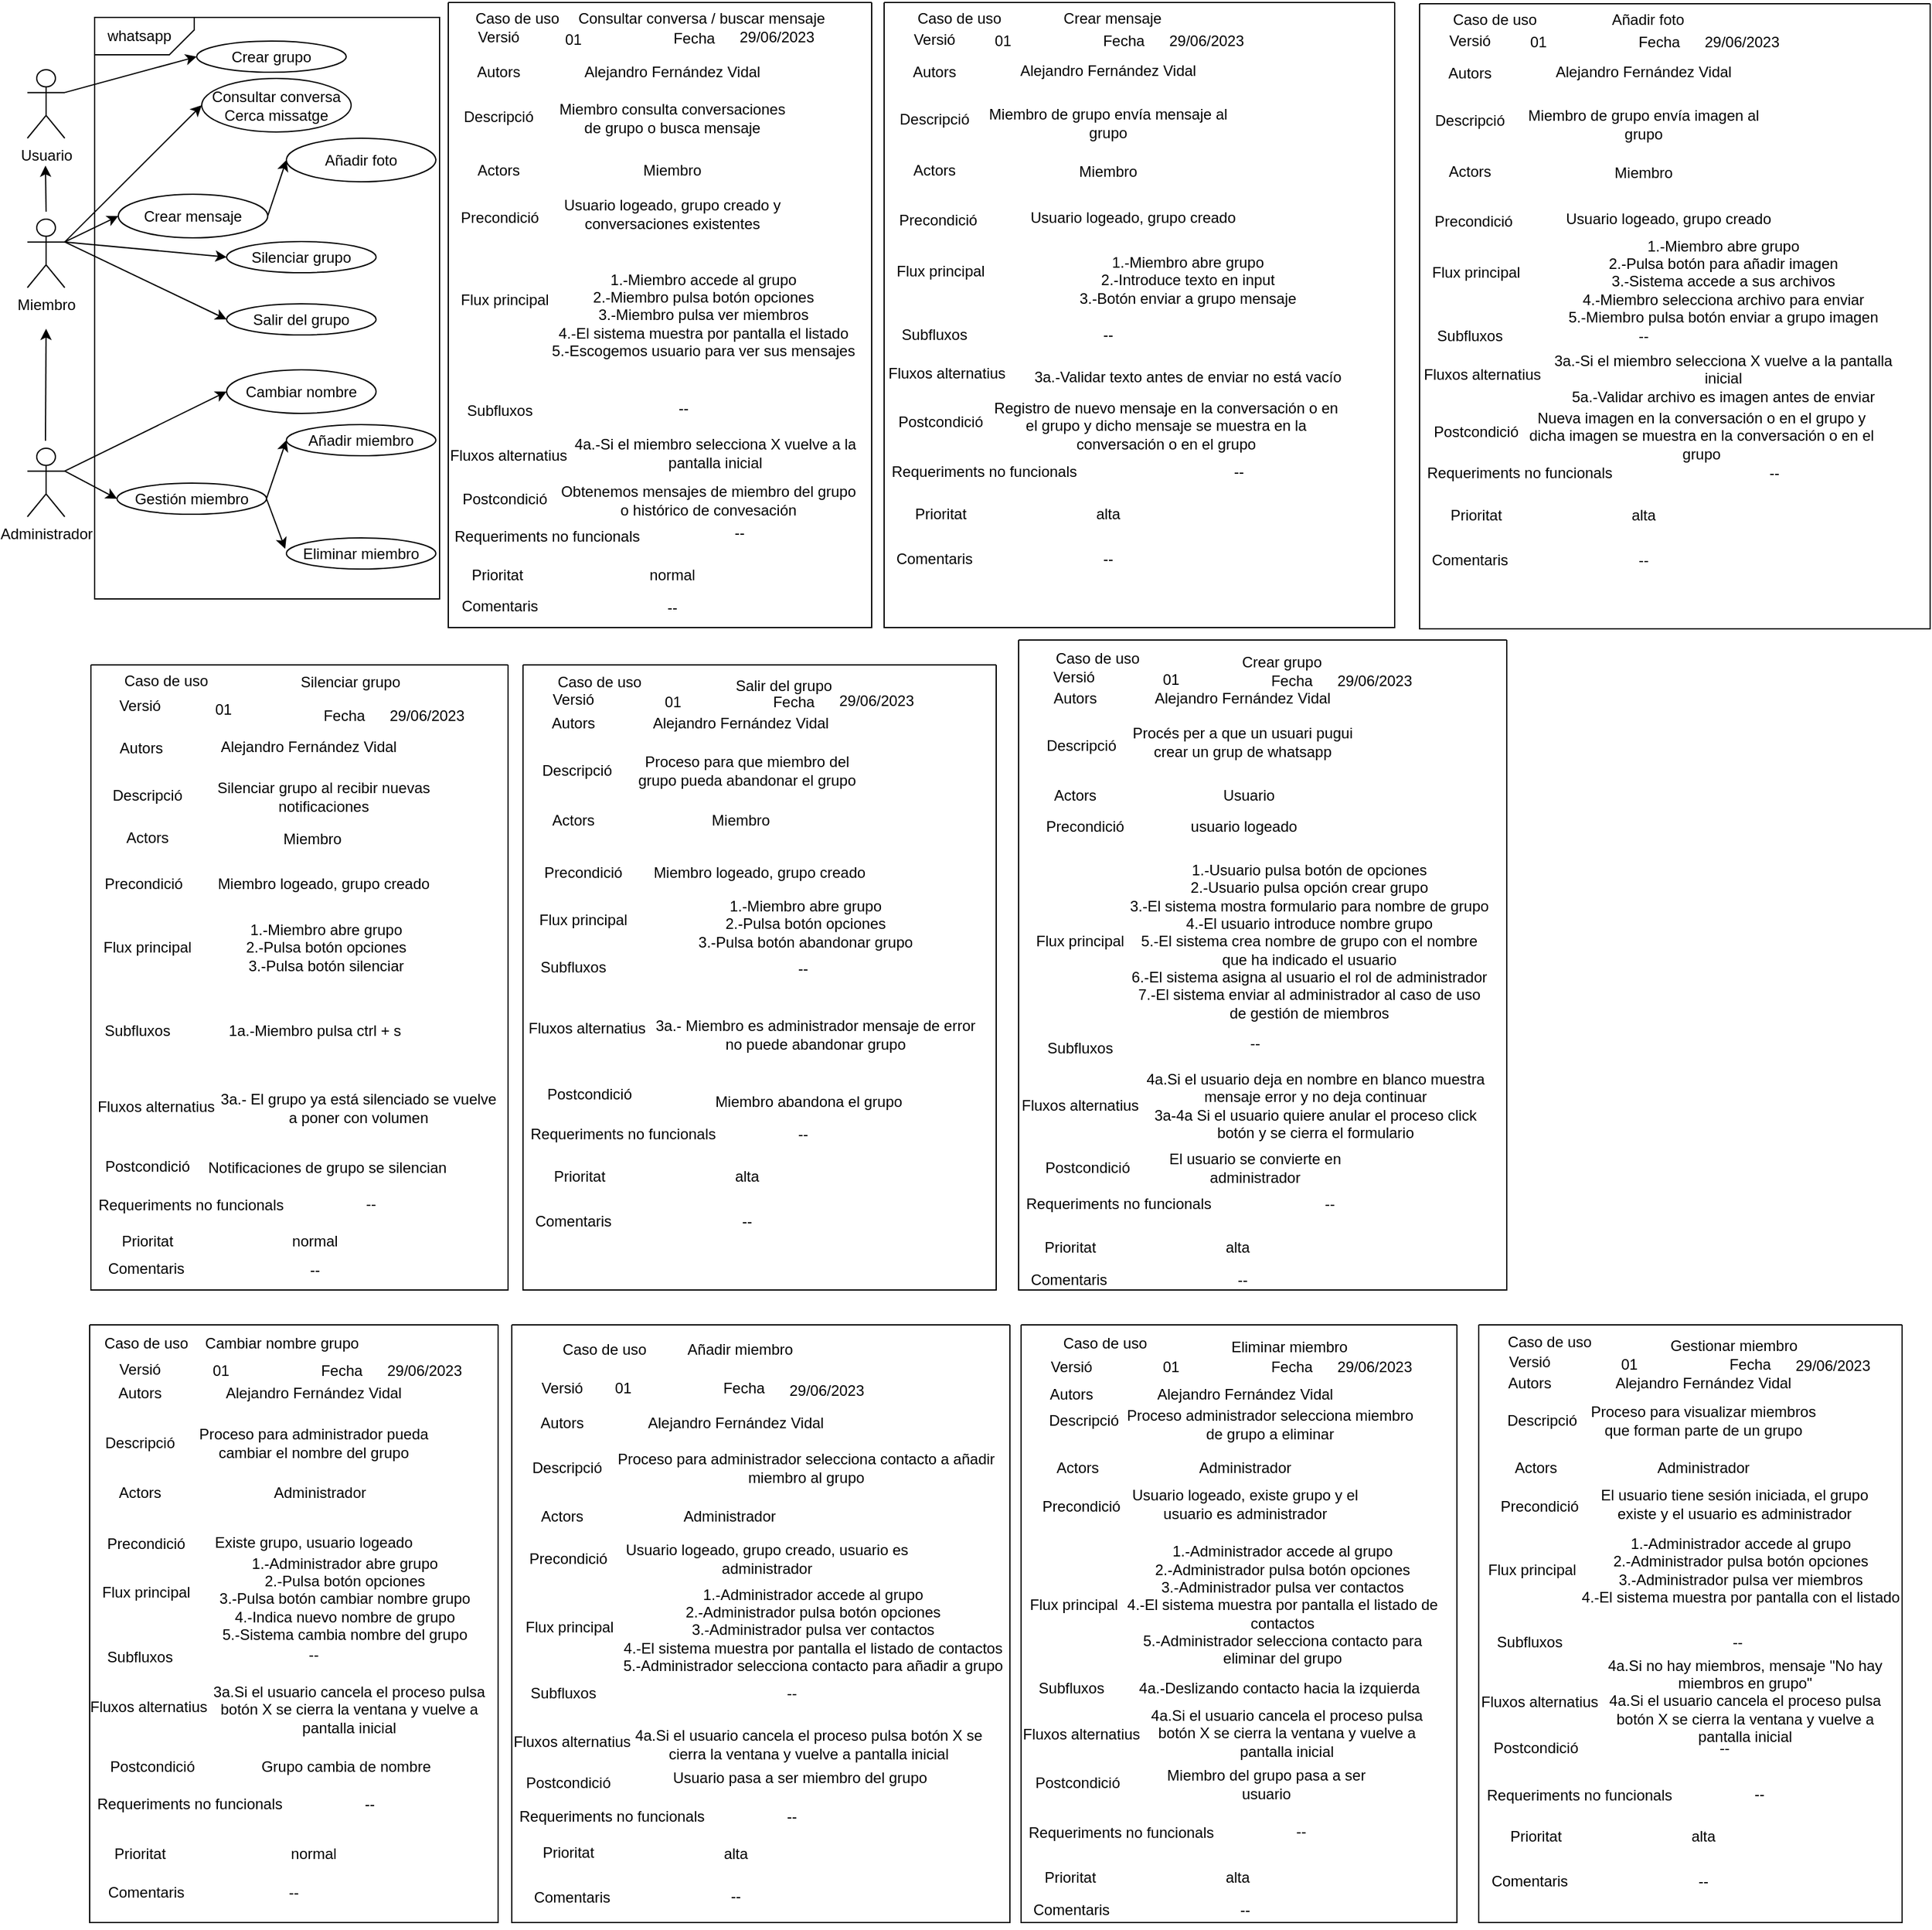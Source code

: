 <mxfile version="21.5.2" type="device">
  <diagram name="Página-1" id="PWAHp8Cl3f0eaqVHdgVV">
    <mxGraphModel dx="1100" dy="516" grid="1" gridSize="10" guides="1" tooltips="1" connect="1" arrows="1" fold="1" page="1" pageScale="1" pageWidth="1169" pageHeight="827" math="0" shadow="0">
      <root>
        <mxCell id="0" />
        <mxCell id="1" parent="0" />
        <mxCell id="_qs1oHcMELT56rnnUW2R-52" value="" style="rounded=0;whiteSpace=wrap;html=1;" vertex="1" parent="1">
          <mxGeometry x="76" y="30" width="277" height="467" as="geometry" />
        </mxCell>
        <mxCell id="G_MzEiRQ_lRKeYpiYyln-1" value="Miembro" style="shape=umlActor;verticalLabelPosition=bottom;verticalAlign=top;html=1;outlineConnect=0;" parent="1" vertex="1">
          <mxGeometry x="22" y="192" width="30" height="55" as="geometry" />
        </mxCell>
        <mxCell id="G_MzEiRQ_lRKeYpiYyln-2" value="Administrador" style="shape=umlActor;verticalLabelPosition=bottom;verticalAlign=top;html=1;outlineConnect=0;" parent="1" vertex="1">
          <mxGeometry x="22" y="376" width="30" height="55" as="geometry" />
        </mxCell>
        <mxCell id="G_MzEiRQ_lRKeYpiYyln-3" value="Eliminar miembro" style="ellipse;whiteSpace=wrap;html=1;" parent="1" vertex="1">
          <mxGeometry x="230" y="448" width="120" height="25" as="geometry" />
        </mxCell>
        <mxCell id="G_MzEiRQ_lRKeYpiYyln-4" value="Añadir miembro" style="ellipse;whiteSpace=wrap;html=1;" parent="1" vertex="1">
          <mxGeometry x="230" y="357" width="120" height="25" as="geometry" />
        </mxCell>
        <mxCell id="G_MzEiRQ_lRKeYpiYyln-5" value="Cambiar nombre" style="ellipse;whiteSpace=wrap;html=1;" parent="1" vertex="1">
          <mxGeometry x="182" y="313" width="120" height="35" as="geometry" />
        </mxCell>
        <mxCell id="G_MzEiRQ_lRKeYpiYyln-6" value="Crear grupo" style="ellipse;whiteSpace=wrap;html=1;" parent="1" vertex="1">
          <mxGeometry x="158" y="49" width="120" height="25" as="geometry" />
        </mxCell>
        <mxCell id="G_MzEiRQ_lRKeYpiYyln-7" value="Silenciar grupo" style="ellipse;whiteSpace=wrap;html=1;" parent="1" vertex="1">
          <mxGeometry x="182" y="210" width="120" height="25" as="geometry" />
        </mxCell>
        <mxCell id="G_MzEiRQ_lRKeYpiYyln-8" value="Salir del grupo" style="ellipse;whiteSpace=wrap;html=1;" parent="1" vertex="1">
          <mxGeometry x="182" y="260" width="120" height="25" as="geometry" />
        </mxCell>
        <mxCell id="G_MzEiRQ_lRKeYpiYyln-9" value="Crear mensaje" style="ellipse;whiteSpace=wrap;html=1;" parent="1" vertex="1">
          <mxGeometry x="95" y="172" width="120" height="35" as="geometry" />
        </mxCell>
        <mxCell id="G_MzEiRQ_lRKeYpiYyln-10" value="Consultar conversa&lt;br&gt;Cerca missatge" style="ellipse;whiteSpace=wrap;html=1;" parent="1" vertex="1">
          <mxGeometry x="162" y="79" width="120" height="43" as="geometry" />
        </mxCell>
        <mxCell id="G_MzEiRQ_lRKeYpiYyln-12" value="" style="endArrow=classic;html=1;rounded=0;" parent="1" edge="1">
          <mxGeometry width="50" height="50" relative="1" as="geometry">
            <mxPoint x="36.5" y="370" as="sourcePoint" />
            <mxPoint x="37" y="280" as="targetPoint" />
          </mxGeometry>
        </mxCell>
        <mxCell id="G_MzEiRQ_lRKeYpiYyln-13" value="" style="endArrow=classic;html=1;rounded=0;exitX=1;exitY=0.333;exitDx=0;exitDy=0;exitPerimeter=0;entryX=0;entryY=0.5;entryDx=0;entryDy=0;" parent="1" source="G_MzEiRQ_lRKeYpiYyln-1" target="G_MzEiRQ_lRKeYpiYyln-10" edge="1">
          <mxGeometry width="50" height="50" relative="1" as="geometry">
            <mxPoint x="107" y="364" as="sourcePoint" />
            <mxPoint x="107" y="244" as="targetPoint" />
          </mxGeometry>
        </mxCell>
        <mxCell id="G_MzEiRQ_lRKeYpiYyln-14" value="" style="endArrow=classic;html=1;rounded=0;exitX=1;exitY=0.333;exitDx=0;exitDy=0;exitPerimeter=0;entryX=0;entryY=0.5;entryDx=0;entryDy=0;" parent="1" source="G_MzEiRQ_lRKeYpiYyln-1" target="G_MzEiRQ_lRKeYpiYyln-9" edge="1">
          <mxGeometry width="50" height="50" relative="1" as="geometry">
            <mxPoint x="117" y="374" as="sourcePoint" />
            <mxPoint x="117" y="254" as="targetPoint" />
          </mxGeometry>
        </mxCell>
        <mxCell id="G_MzEiRQ_lRKeYpiYyln-15" value="" style="endArrow=classic;html=1;rounded=0;entryX=0;entryY=0.5;entryDx=0;entryDy=0;exitX=1;exitY=0.333;exitDx=0;exitDy=0;exitPerimeter=0;" parent="1" target="G_MzEiRQ_lRKeYpiYyln-7" edge="1" source="G_MzEiRQ_lRKeYpiYyln-1">
          <mxGeometry width="50" height="50" relative="1" as="geometry">
            <mxPoint x="112" y="168" as="sourcePoint" />
            <mxPoint x="127" y="264" as="targetPoint" />
          </mxGeometry>
        </mxCell>
        <mxCell id="G_MzEiRQ_lRKeYpiYyln-16" value="" style="endArrow=classic;html=1;rounded=0;exitX=1;exitY=0.333;exitDx=0;exitDy=0;exitPerimeter=0;entryX=0;entryY=0.5;entryDx=0;entryDy=0;" parent="1" source="G_MzEiRQ_lRKeYpiYyln-1" target="G_MzEiRQ_lRKeYpiYyln-8" edge="1">
          <mxGeometry width="50" height="50" relative="1" as="geometry">
            <mxPoint x="112" y="168" as="sourcePoint" />
            <mxPoint x="172" y="248" as="targetPoint" />
          </mxGeometry>
        </mxCell>
        <mxCell id="G_MzEiRQ_lRKeYpiYyln-17" value="" style="endArrow=classic;html=1;rounded=0;exitX=1;exitY=0.333;exitDx=0;exitDy=0;exitPerimeter=0;entryX=0;entryY=0.5;entryDx=0;entryDy=0;" parent="1" source="_qs1oHcMELT56rnnUW2R-47" target="G_MzEiRQ_lRKeYpiYyln-6" edge="1">
          <mxGeometry width="50" height="50" relative="1" as="geometry">
            <mxPoint x="147" y="404" as="sourcePoint" />
            <mxPoint x="147" y="284" as="targetPoint" />
          </mxGeometry>
        </mxCell>
        <mxCell id="G_MzEiRQ_lRKeYpiYyln-18" value="" style="endArrow=classic;html=1;rounded=0;exitX=1;exitY=0.333;exitDx=0;exitDy=0;exitPerimeter=0;entryX=0;entryY=0.5;entryDx=0;entryDy=0;" parent="1" source="G_MzEiRQ_lRKeYpiYyln-2" target="G_MzEiRQ_lRKeYpiYyln-5" edge="1">
          <mxGeometry width="50" height="50" relative="1" as="geometry">
            <mxPoint x="157" y="414" as="sourcePoint" />
            <mxPoint x="157" y="294" as="targetPoint" />
          </mxGeometry>
        </mxCell>
        <mxCell id="G_MzEiRQ_lRKeYpiYyln-19" value="" style="endArrow=classic;html=1;rounded=0;entryX=0;entryY=0.5;entryDx=0;entryDy=0;exitX=1;exitY=0.5;exitDx=0;exitDy=0;" parent="1" source="_qs1oHcMELT56rnnUW2R-14" target="G_MzEiRQ_lRKeYpiYyln-4" edge="1">
          <mxGeometry width="50" height="50" relative="1" as="geometry">
            <mxPoint x="120" y="320" as="sourcePoint" />
            <mxPoint x="165" y="236" as="targetPoint" />
          </mxGeometry>
        </mxCell>
        <mxCell id="G_MzEiRQ_lRKeYpiYyln-20" value="" style="endArrow=classic;html=1;rounded=0;entryX=-0.008;entryY=0.35;entryDx=0;entryDy=0;entryPerimeter=0;exitX=1;exitY=0.5;exitDx=0;exitDy=0;" parent="1" source="_qs1oHcMELT56rnnUW2R-14" target="G_MzEiRQ_lRKeYpiYyln-3" edge="1">
          <mxGeometry width="50" height="50" relative="1" as="geometry">
            <mxPoint x="120" y="370" as="sourcePoint" />
            <mxPoint x="175" y="246" as="targetPoint" />
          </mxGeometry>
        </mxCell>
        <mxCell id="G_MzEiRQ_lRKeYpiYyln-21" value="" style="swimlane;startSize=0;" parent="1" vertex="1">
          <mxGeometry x="360" y="18" width="340" height="502" as="geometry" />
        </mxCell>
        <mxCell id="G_MzEiRQ_lRKeYpiYyln-23" value="Autors" style="text;html=1;align=center;verticalAlign=middle;resizable=0;points=[];autosize=1;strokeColor=none;fillColor=none;" parent="G_MzEiRQ_lRKeYpiYyln-21" vertex="1">
          <mxGeometry x="10" y="41" width="60" height="30" as="geometry" />
        </mxCell>
        <mxCell id="G_MzEiRQ_lRKeYpiYyln-24" value="Descripció" style="text;html=1;align=center;verticalAlign=middle;resizable=0;points=[];autosize=1;strokeColor=none;fillColor=none;" parent="G_MzEiRQ_lRKeYpiYyln-21" vertex="1">
          <mxGeometry y="77" width="80" height="30" as="geometry" />
        </mxCell>
        <mxCell id="G_MzEiRQ_lRKeYpiYyln-25" value="Actors" style="text;html=1;align=center;verticalAlign=middle;resizable=0;points=[];autosize=1;strokeColor=none;fillColor=none;" parent="G_MzEiRQ_lRKeYpiYyln-21" vertex="1">
          <mxGeometry x="10" y="120" width="60" height="30" as="geometry" />
        </mxCell>
        <mxCell id="G_MzEiRQ_lRKeYpiYyln-26" value="Precondició" style="text;html=1;align=center;verticalAlign=middle;resizable=0;points=[];autosize=1;strokeColor=none;fillColor=none;" parent="G_MzEiRQ_lRKeYpiYyln-21" vertex="1">
          <mxGeometry x="-4" y="158" width="90" height="30" as="geometry" />
        </mxCell>
        <mxCell id="G_MzEiRQ_lRKeYpiYyln-27" value="Flux principal" style="text;html=1;align=center;verticalAlign=middle;resizable=0;points=[];autosize=1;strokeColor=none;fillColor=none;" parent="G_MzEiRQ_lRKeYpiYyln-21" vertex="1">
          <mxGeometry y="224" width="90" height="30" as="geometry" />
        </mxCell>
        <mxCell id="G_MzEiRQ_lRKeYpiYyln-28" value="Subfluxos" style="text;html=1;align=center;verticalAlign=middle;resizable=0;points=[];autosize=1;strokeColor=none;fillColor=none;" parent="G_MzEiRQ_lRKeYpiYyln-21" vertex="1">
          <mxGeometry x="1" y="313" width="80" height="30" as="geometry" />
        </mxCell>
        <mxCell id="G_MzEiRQ_lRKeYpiYyln-29" value="Fluxos alternatius" style="text;html=1;align=center;verticalAlign=middle;resizable=0;points=[];autosize=1;strokeColor=none;fillColor=none;" parent="G_MzEiRQ_lRKeYpiYyln-21" vertex="1">
          <mxGeometry x="-12" y="349" width="120" height="30" as="geometry" />
        </mxCell>
        <mxCell id="G_MzEiRQ_lRKeYpiYyln-30" value="Postcondició" style="text;html=1;align=center;verticalAlign=middle;resizable=0;points=[];autosize=1;strokeColor=none;fillColor=none;" parent="G_MzEiRQ_lRKeYpiYyln-21" vertex="1">
          <mxGeometry y="384" width="90" height="30" as="geometry" />
        </mxCell>
        <mxCell id="G_MzEiRQ_lRKeYpiYyln-31" value="Requeriments no funcionals" style="text;html=1;align=center;verticalAlign=middle;resizable=0;points=[];autosize=1;strokeColor=none;fillColor=none;" parent="G_MzEiRQ_lRKeYpiYyln-21" vertex="1">
          <mxGeometry x="-6" y="414" width="170" height="30" as="geometry" />
        </mxCell>
        <mxCell id="G_MzEiRQ_lRKeYpiYyln-32" value="Prioritat" style="text;html=1;align=center;verticalAlign=middle;resizable=0;points=[];autosize=1;strokeColor=none;fillColor=none;" parent="G_MzEiRQ_lRKeYpiYyln-21" vertex="1">
          <mxGeometry x="9" y="445" width="60" height="30" as="geometry" />
        </mxCell>
        <mxCell id="G_MzEiRQ_lRKeYpiYyln-33" value="Comentaris" style="text;html=1;align=center;verticalAlign=middle;resizable=0;points=[];autosize=1;strokeColor=none;fillColor=none;" parent="G_MzEiRQ_lRKeYpiYyln-21" vertex="1">
          <mxGeometry x="1" y="470" width="80" height="30" as="geometry" />
        </mxCell>
        <mxCell id="G_MzEiRQ_lRKeYpiYyln-48" value="29/06/2023" style="text;html=1;strokeColor=none;fillColor=none;align=center;verticalAlign=middle;whiteSpace=wrap;rounded=0;" parent="G_MzEiRQ_lRKeYpiYyln-21" vertex="1">
          <mxGeometry x="239" y="13" width="50" height="30" as="geometry" />
        </mxCell>
        <mxCell id="G_MzEiRQ_lRKeYpiYyln-49" value="Alejandro Fernández Vidal" style="text;html=1;strokeColor=none;fillColor=none;align=center;verticalAlign=middle;whiteSpace=wrap;rounded=0;" parent="G_MzEiRQ_lRKeYpiYyln-21" vertex="1">
          <mxGeometry x="80" y="41" width="200" height="30" as="geometry" />
        </mxCell>
        <mxCell id="G_MzEiRQ_lRKeYpiYyln-50" value="Miembro consulta conversaciones de grupo o busca mensaje" style="text;html=1;strokeColor=none;fillColor=none;align=center;verticalAlign=middle;whiteSpace=wrap;rounded=0;" parent="G_MzEiRQ_lRKeYpiYyln-21" vertex="1">
          <mxGeometry x="80" y="78" width="200" height="30" as="geometry" />
        </mxCell>
        <mxCell id="G_MzEiRQ_lRKeYpiYyln-51" value="Miembro" style="text;html=1;strokeColor=none;fillColor=none;align=center;verticalAlign=middle;whiteSpace=wrap;rounded=0;" parent="G_MzEiRQ_lRKeYpiYyln-21" vertex="1">
          <mxGeometry x="80" y="120" width="200" height="30" as="geometry" />
        </mxCell>
        <mxCell id="G_MzEiRQ_lRKeYpiYyln-52" value="Usuario logeado, grupo creado y conversaciones existentes" style="text;html=1;strokeColor=none;fillColor=none;align=center;verticalAlign=middle;whiteSpace=wrap;rounded=0;" parent="G_MzEiRQ_lRKeYpiYyln-21" vertex="1">
          <mxGeometry x="80" y="155" width="200" height="30" as="geometry" />
        </mxCell>
        <mxCell id="G_MzEiRQ_lRKeYpiYyln-53" value="1.-Miembro accede al grupo&lt;br style=&quot;border-color: var(--border-color);&quot;&gt;2.-Miembro pulsa botón opciones&lt;br style=&quot;border-color: var(--border-color);&quot;&gt;3.-Miembro pulsa ver miembros&lt;br style=&quot;border-color: var(--border-color);&quot;&gt;4.-El sistema muestra por pantalla el listado&lt;br&gt;5.-Escogemos usuario para ver sus mensajes" style="text;html=1;strokeColor=none;fillColor=none;align=center;verticalAlign=middle;whiteSpace=wrap;rounded=0;" parent="G_MzEiRQ_lRKeYpiYyln-21" vertex="1">
          <mxGeometry x="80" y="236" width="250" height="30" as="geometry" />
        </mxCell>
        <mxCell id="G_MzEiRQ_lRKeYpiYyln-54" value="--" style="text;html=1;strokeColor=none;fillColor=none;align=center;verticalAlign=middle;whiteSpace=wrap;rounded=0;" parent="G_MzEiRQ_lRKeYpiYyln-21" vertex="1">
          <mxGeometry x="89" y="311" width="200" height="30" as="geometry" />
        </mxCell>
        <mxCell id="G_MzEiRQ_lRKeYpiYyln-55" value="4a.-Si el miembro selecciona X vuelve a la pantalla inicial" style="text;html=1;strokeColor=none;fillColor=none;align=center;verticalAlign=middle;whiteSpace=wrap;rounded=0;" parent="G_MzEiRQ_lRKeYpiYyln-21" vertex="1">
          <mxGeometry x="99" y="347" width="231" height="30" as="geometry" />
        </mxCell>
        <mxCell id="G_MzEiRQ_lRKeYpiYyln-56" value="Obtenemos mensajes de miembro del grupo o histórico de convesación" style="text;html=1;strokeColor=none;fillColor=none;align=center;verticalAlign=middle;whiteSpace=wrap;rounded=0;" parent="G_MzEiRQ_lRKeYpiYyln-21" vertex="1">
          <mxGeometry x="88" y="385" width="242" height="30" as="geometry" />
        </mxCell>
        <mxCell id="G_MzEiRQ_lRKeYpiYyln-57" value="normal" style="text;html=1;strokeColor=none;fillColor=none;align=center;verticalAlign=middle;whiteSpace=wrap;rounded=0;" parent="G_MzEiRQ_lRKeYpiYyln-21" vertex="1">
          <mxGeometry x="80" y="445" width="200" height="30" as="geometry" />
        </mxCell>
        <mxCell id="G_MzEiRQ_lRKeYpiYyln-58" value="--" style="text;html=1;strokeColor=none;fillColor=none;align=center;verticalAlign=middle;whiteSpace=wrap;rounded=0;" parent="G_MzEiRQ_lRKeYpiYyln-21" vertex="1">
          <mxGeometry x="80" y="471" width="200" height="30" as="geometry" />
        </mxCell>
        <mxCell id="G_MzEiRQ_lRKeYpiYyln-59" value="--" style="text;html=1;strokeColor=none;fillColor=none;align=center;verticalAlign=middle;whiteSpace=wrap;rounded=0;" parent="G_MzEiRQ_lRKeYpiYyln-21" vertex="1">
          <mxGeometry x="154" y="411" width="160" height="30" as="geometry" />
        </mxCell>
        <mxCell id="SZJDcXeoMOHFfBdK1MLJ-15" value="01" style="text;html=1;align=center;verticalAlign=middle;resizable=0;points=[];autosize=1;strokeColor=none;fillColor=none;" parent="G_MzEiRQ_lRKeYpiYyln-21" vertex="1">
          <mxGeometry x="80" y="15" width="40" height="30" as="geometry" />
        </mxCell>
        <mxCell id="SZJDcXeoMOHFfBdK1MLJ-14" value="Fecha" style="text;html=1;align=center;verticalAlign=middle;resizable=0;points=[];autosize=1;strokeColor=none;fillColor=none;" parent="G_MzEiRQ_lRKeYpiYyln-21" vertex="1">
          <mxGeometry x="167" y="14" width="60" height="30" as="geometry" />
        </mxCell>
        <mxCell id="G_MzEiRQ_lRKeYpiYyln-22" value="Versió" style="text;html=1;align=center;verticalAlign=middle;resizable=0;points=[];autosize=1;strokeColor=none;fillColor=none;" parent="1" vertex="1">
          <mxGeometry x="370" y="31" width="60" height="30" as="geometry" />
        </mxCell>
        <mxCell id="G_MzEiRQ_lRKeYpiYyln-60" value="" style="swimlane;startSize=0;" parent="1" vertex="1">
          <mxGeometry x="710" y="18" width="410" height="502" as="geometry" />
        </mxCell>
        <mxCell id="G_MzEiRQ_lRKeYpiYyln-61" value="Autors" style="text;html=1;align=center;verticalAlign=middle;resizable=0;points=[];autosize=1;strokeColor=none;fillColor=none;" parent="G_MzEiRQ_lRKeYpiYyln-60" vertex="1">
          <mxGeometry x="10" y="41" width="60" height="30" as="geometry" />
        </mxCell>
        <mxCell id="G_MzEiRQ_lRKeYpiYyln-62" value="Descripció" style="text;html=1;align=center;verticalAlign=middle;resizable=0;points=[];autosize=1;strokeColor=none;fillColor=none;" parent="G_MzEiRQ_lRKeYpiYyln-60" vertex="1">
          <mxGeometry y="79" width="80" height="30" as="geometry" />
        </mxCell>
        <mxCell id="G_MzEiRQ_lRKeYpiYyln-63" value="Actors" style="text;html=1;align=center;verticalAlign=middle;resizable=0;points=[];autosize=1;strokeColor=none;fillColor=none;" parent="G_MzEiRQ_lRKeYpiYyln-60" vertex="1">
          <mxGeometry x="10" y="120" width="60" height="30" as="geometry" />
        </mxCell>
        <mxCell id="G_MzEiRQ_lRKeYpiYyln-64" value="Precondició" style="text;html=1;align=center;verticalAlign=middle;resizable=0;points=[];autosize=1;strokeColor=none;fillColor=none;" parent="G_MzEiRQ_lRKeYpiYyln-60" vertex="1">
          <mxGeometry x="-2" y="160" width="90" height="30" as="geometry" />
        </mxCell>
        <mxCell id="G_MzEiRQ_lRKeYpiYyln-65" value="Flux principal" style="text;html=1;align=center;verticalAlign=middle;resizable=0;points=[];autosize=1;strokeColor=none;fillColor=none;" parent="G_MzEiRQ_lRKeYpiYyln-60" vertex="1">
          <mxGeometry y="201" width="90" height="30" as="geometry" />
        </mxCell>
        <mxCell id="G_MzEiRQ_lRKeYpiYyln-66" value="Subfluxos" style="text;html=1;align=center;verticalAlign=middle;resizable=0;points=[];autosize=1;strokeColor=none;fillColor=none;" parent="G_MzEiRQ_lRKeYpiYyln-60" vertex="1">
          <mxGeometry y="252" width="80" height="30" as="geometry" />
        </mxCell>
        <mxCell id="G_MzEiRQ_lRKeYpiYyln-67" value="Fluxos alternatius" style="text;html=1;align=center;verticalAlign=middle;resizable=0;points=[];autosize=1;strokeColor=none;fillColor=none;" parent="G_MzEiRQ_lRKeYpiYyln-60" vertex="1">
          <mxGeometry x="-10" y="283" width="120" height="30" as="geometry" />
        </mxCell>
        <mxCell id="G_MzEiRQ_lRKeYpiYyln-68" value="Postcondició" style="text;html=1;align=center;verticalAlign=middle;resizable=0;points=[];autosize=1;strokeColor=none;fillColor=none;" parent="G_MzEiRQ_lRKeYpiYyln-60" vertex="1">
          <mxGeometry y="322" width="90" height="30" as="geometry" />
        </mxCell>
        <mxCell id="G_MzEiRQ_lRKeYpiYyln-69" value="Requeriments no funcionals" style="text;html=1;align=center;verticalAlign=middle;resizable=0;points=[];autosize=1;strokeColor=none;fillColor=none;" parent="G_MzEiRQ_lRKeYpiYyln-60" vertex="1">
          <mxGeometry x="-5" y="362" width="170" height="30" as="geometry" />
        </mxCell>
        <mxCell id="G_MzEiRQ_lRKeYpiYyln-70" value="Prioritat" style="text;html=1;align=center;verticalAlign=middle;resizable=0;points=[];autosize=1;strokeColor=none;fillColor=none;" parent="G_MzEiRQ_lRKeYpiYyln-60" vertex="1">
          <mxGeometry x="15" y="396" width="60" height="30" as="geometry" />
        </mxCell>
        <mxCell id="G_MzEiRQ_lRKeYpiYyln-71" value="Comentaris" style="text;html=1;align=center;verticalAlign=middle;resizable=0;points=[];autosize=1;strokeColor=none;fillColor=none;" parent="G_MzEiRQ_lRKeYpiYyln-60" vertex="1">
          <mxGeometry y="432" width="80" height="30" as="geometry" />
        </mxCell>
        <mxCell id="G_MzEiRQ_lRKeYpiYyln-73" value="Alejandro Fernández Vidal" style="text;html=1;strokeColor=none;fillColor=none;align=center;verticalAlign=middle;whiteSpace=wrap;rounded=0;" parent="G_MzEiRQ_lRKeYpiYyln-60" vertex="1">
          <mxGeometry x="80" y="40" width="200" height="30" as="geometry" />
        </mxCell>
        <mxCell id="G_MzEiRQ_lRKeYpiYyln-74" value="Miembro de grupo envía mensaje al grupo" style="text;html=1;strokeColor=none;fillColor=none;align=center;verticalAlign=middle;whiteSpace=wrap;rounded=0;" parent="G_MzEiRQ_lRKeYpiYyln-60" vertex="1">
          <mxGeometry x="80" y="82" width="200" height="30" as="geometry" />
        </mxCell>
        <mxCell id="G_MzEiRQ_lRKeYpiYyln-75" value="Miembro" style="text;html=1;strokeColor=none;fillColor=none;align=center;verticalAlign=middle;whiteSpace=wrap;rounded=0;" parent="G_MzEiRQ_lRKeYpiYyln-60" vertex="1">
          <mxGeometry x="80" y="121" width="200" height="30" as="geometry" />
        </mxCell>
        <mxCell id="G_MzEiRQ_lRKeYpiYyln-76" value="Usuario logeado, grupo creado" style="text;html=1;strokeColor=none;fillColor=none;align=center;verticalAlign=middle;whiteSpace=wrap;rounded=0;" parent="G_MzEiRQ_lRKeYpiYyln-60" vertex="1">
          <mxGeometry x="100" y="158" width="200" height="30" as="geometry" />
        </mxCell>
        <mxCell id="G_MzEiRQ_lRKeYpiYyln-77" value="1.-Miembro abre grupo&lt;br&gt;2.-Introduce texto en input&lt;br&gt;3.-Botón enviar a grupo mensaje" style="text;html=1;strokeColor=none;fillColor=none;align=center;verticalAlign=middle;whiteSpace=wrap;rounded=0;" parent="G_MzEiRQ_lRKeYpiYyln-60" vertex="1">
          <mxGeometry x="84" y="208" width="320" height="30" as="geometry" />
        </mxCell>
        <mxCell id="G_MzEiRQ_lRKeYpiYyln-78" value="--" style="text;html=1;strokeColor=none;fillColor=none;align=center;verticalAlign=middle;whiteSpace=wrap;rounded=0;" parent="G_MzEiRQ_lRKeYpiYyln-60" vertex="1">
          <mxGeometry x="80" y="252" width="200" height="30" as="geometry" />
        </mxCell>
        <mxCell id="G_MzEiRQ_lRKeYpiYyln-79" value="3a.-Validar texto antes de enviar no está vacío" style="text;html=1;strokeColor=none;fillColor=none;align=center;verticalAlign=middle;whiteSpace=wrap;rounded=0;" parent="G_MzEiRQ_lRKeYpiYyln-60" vertex="1">
          <mxGeometry x="102" y="286" width="284" height="30" as="geometry" />
        </mxCell>
        <mxCell id="G_MzEiRQ_lRKeYpiYyln-80" value="Registro de nuevo mensaje en la conversación o en el grupo y dicho mensaje se muestra en la conversación o en el grupo" style="text;html=1;strokeColor=none;fillColor=none;align=center;verticalAlign=middle;whiteSpace=wrap;rounded=0;" parent="G_MzEiRQ_lRKeYpiYyln-60" vertex="1">
          <mxGeometry x="83" y="325" width="287" height="30" as="geometry" />
        </mxCell>
        <mxCell id="G_MzEiRQ_lRKeYpiYyln-81" value="alta" style="text;html=1;strokeColor=none;fillColor=none;align=center;verticalAlign=middle;whiteSpace=wrap;rounded=0;" parent="G_MzEiRQ_lRKeYpiYyln-60" vertex="1">
          <mxGeometry x="80" y="396" width="200" height="30" as="geometry" />
        </mxCell>
        <mxCell id="G_MzEiRQ_lRKeYpiYyln-82" value="--" style="text;html=1;strokeColor=none;fillColor=none;align=center;verticalAlign=middle;whiteSpace=wrap;rounded=0;" parent="G_MzEiRQ_lRKeYpiYyln-60" vertex="1">
          <mxGeometry x="80" y="432" width="200" height="30" as="geometry" />
        </mxCell>
        <mxCell id="G_MzEiRQ_lRKeYpiYyln-83" value="--" style="text;html=1;strokeColor=none;fillColor=none;align=center;verticalAlign=middle;whiteSpace=wrap;rounded=0;" parent="G_MzEiRQ_lRKeYpiYyln-60" vertex="1">
          <mxGeometry x="160" y="362" width="250" height="30" as="geometry" />
        </mxCell>
        <mxCell id="SZJDcXeoMOHFfBdK1MLJ-2" value="Versió" style="text;html=1;align=center;verticalAlign=middle;resizable=0;points=[];autosize=1;strokeColor=none;fillColor=none;" parent="G_MzEiRQ_lRKeYpiYyln-60" vertex="1">
          <mxGeometry x="10" y="15" width="60" height="30" as="geometry" />
        </mxCell>
        <mxCell id="SZJDcXeoMOHFfBdK1MLJ-19" value="01" style="text;html=1;align=center;verticalAlign=middle;resizable=0;points=[];autosize=1;strokeColor=none;fillColor=none;" parent="G_MzEiRQ_lRKeYpiYyln-60" vertex="1">
          <mxGeometry x="75" y="16" width="40" height="30" as="geometry" />
        </mxCell>
        <mxCell id="SZJDcXeoMOHFfBdK1MLJ-20" value="Fecha" style="text;html=1;align=center;verticalAlign=middle;resizable=0;points=[];autosize=1;strokeColor=none;fillColor=none;" parent="G_MzEiRQ_lRKeYpiYyln-60" vertex="1">
          <mxGeometry x="162" y="16" width="60" height="30" as="geometry" />
        </mxCell>
        <mxCell id="SZJDcXeoMOHFfBdK1MLJ-21" value="29/06/2023" style="text;html=1;strokeColor=none;fillColor=none;align=center;verticalAlign=middle;whiteSpace=wrap;rounded=0;" parent="G_MzEiRQ_lRKeYpiYyln-60" vertex="1">
          <mxGeometry x="234" y="16" width="50" height="30" as="geometry" />
        </mxCell>
        <mxCell id="_qs1oHcMELT56rnnUW2R-5" value="Caso de uso" style="text;html=1;align=center;verticalAlign=middle;resizable=0;points=[];autosize=1;strokeColor=none;fillColor=none;" vertex="1" parent="G_MzEiRQ_lRKeYpiYyln-60">
          <mxGeometry x="15" y="-2" width="90" height="30" as="geometry" />
        </mxCell>
        <mxCell id="_qs1oHcMELT56rnnUW2R-6" value="Crear mensaje" style="text;html=1;align=center;verticalAlign=middle;resizable=0;points=[];autosize=1;strokeColor=none;fillColor=none;" vertex="1" parent="G_MzEiRQ_lRKeYpiYyln-60">
          <mxGeometry x="133" y="-2" width="100" height="30" as="geometry" />
        </mxCell>
        <mxCell id="G_MzEiRQ_lRKeYpiYyln-84" value="" style="swimlane;startSize=0;" parent="1" vertex="1">
          <mxGeometry x="73" y="550" width="335" height="502" as="geometry">
            <mxRectangle x="73" y="550" width="50" height="40" as="alternateBounds" />
          </mxGeometry>
        </mxCell>
        <mxCell id="G_MzEiRQ_lRKeYpiYyln-85" value="Autors" style="text;html=1;align=center;verticalAlign=middle;resizable=0;points=[];autosize=1;strokeColor=none;fillColor=none;" parent="G_MzEiRQ_lRKeYpiYyln-84" vertex="1">
          <mxGeometry x="10" y="52" width="60" height="30" as="geometry" />
        </mxCell>
        <mxCell id="G_MzEiRQ_lRKeYpiYyln-86" value="Descripció" style="text;html=1;align=center;verticalAlign=middle;resizable=0;points=[];autosize=1;strokeColor=none;fillColor=none;" parent="G_MzEiRQ_lRKeYpiYyln-84" vertex="1">
          <mxGeometry x="5" y="90" width="80" height="30" as="geometry" />
        </mxCell>
        <mxCell id="G_MzEiRQ_lRKeYpiYyln-87" value="Actors" style="text;html=1;align=center;verticalAlign=middle;resizable=0;points=[];autosize=1;strokeColor=none;fillColor=none;" parent="G_MzEiRQ_lRKeYpiYyln-84" vertex="1">
          <mxGeometry x="15" y="124" width="60" height="30" as="geometry" />
        </mxCell>
        <mxCell id="G_MzEiRQ_lRKeYpiYyln-88" value="Precondició" style="text;html=1;align=center;verticalAlign=middle;resizable=0;points=[];autosize=1;strokeColor=none;fillColor=none;" parent="G_MzEiRQ_lRKeYpiYyln-84" vertex="1">
          <mxGeometry x="-3" y="161" width="90" height="30" as="geometry" />
        </mxCell>
        <mxCell id="G_MzEiRQ_lRKeYpiYyln-89" value="Flux principal" style="text;html=1;align=center;verticalAlign=middle;resizable=0;points=[];autosize=1;strokeColor=none;fillColor=none;" parent="G_MzEiRQ_lRKeYpiYyln-84" vertex="1">
          <mxGeometry y="212" width="90" height="30" as="geometry" />
        </mxCell>
        <mxCell id="G_MzEiRQ_lRKeYpiYyln-90" value="Subfluxos" style="text;html=1;align=center;verticalAlign=middle;resizable=0;points=[];autosize=1;strokeColor=none;fillColor=none;" parent="G_MzEiRQ_lRKeYpiYyln-84" vertex="1">
          <mxGeometry x="-3" y="279" width="80" height="30" as="geometry" />
        </mxCell>
        <mxCell id="G_MzEiRQ_lRKeYpiYyln-91" value="Fluxos alternatius" style="text;html=1;align=center;verticalAlign=middle;resizable=0;points=[];autosize=1;strokeColor=none;fillColor=none;" parent="G_MzEiRQ_lRKeYpiYyln-84" vertex="1">
          <mxGeometry x="-8" y="340" width="120" height="30" as="geometry" />
        </mxCell>
        <mxCell id="G_MzEiRQ_lRKeYpiYyln-92" value="Postcondició" style="text;html=1;align=center;verticalAlign=middle;resizable=0;points=[];autosize=1;strokeColor=none;fillColor=none;" parent="G_MzEiRQ_lRKeYpiYyln-84" vertex="1">
          <mxGeometry y="388" width="90" height="30" as="geometry" />
        </mxCell>
        <mxCell id="G_MzEiRQ_lRKeYpiYyln-93" value="Requeriments no funcionals" style="text;html=1;align=center;verticalAlign=middle;resizable=0;points=[];autosize=1;strokeColor=none;fillColor=none;" parent="G_MzEiRQ_lRKeYpiYyln-84" vertex="1">
          <mxGeometry x="-5" y="419" width="170" height="30" as="geometry" />
        </mxCell>
        <mxCell id="G_MzEiRQ_lRKeYpiYyln-94" value="Prioritat" style="text;html=1;align=center;verticalAlign=middle;resizable=0;points=[];autosize=1;strokeColor=none;fillColor=none;" parent="G_MzEiRQ_lRKeYpiYyln-84" vertex="1">
          <mxGeometry x="15" y="448" width="60" height="30" as="geometry" />
        </mxCell>
        <mxCell id="G_MzEiRQ_lRKeYpiYyln-95" value="Comentaris" style="text;html=1;align=center;verticalAlign=middle;resizable=0;points=[];autosize=1;strokeColor=none;fillColor=none;" parent="G_MzEiRQ_lRKeYpiYyln-84" vertex="1">
          <mxGeometry x="4" y="470" width="80" height="30" as="geometry" />
        </mxCell>
        <mxCell id="G_MzEiRQ_lRKeYpiYyln-97" value="Alejandro Fernández Vidal" style="text;html=1;strokeColor=none;fillColor=none;align=center;verticalAlign=middle;whiteSpace=wrap;rounded=0;" parent="G_MzEiRQ_lRKeYpiYyln-84" vertex="1">
          <mxGeometry x="75" y="51" width="200" height="30" as="geometry" />
        </mxCell>
        <mxCell id="G_MzEiRQ_lRKeYpiYyln-98" value="Silenciar grupo al recibir nuevas notificaciones" style="text;html=1;strokeColor=none;fillColor=none;align=center;verticalAlign=middle;whiteSpace=wrap;rounded=0;" parent="G_MzEiRQ_lRKeYpiYyln-84" vertex="1">
          <mxGeometry x="87" y="91" width="200" height="30" as="geometry" />
        </mxCell>
        <mxCell id="G_MzEiRQ_lRKeYpiYyln-99" value="Miembro" style="text;html=1;strokeColor=none;fillColor=none;align=center;verticalAlign=middle;whiteSpace=wrap;rounded=0;" parent="G_MzEiRQ_lRKeYpiYyln-84" vertex="1">
          <mxGeometry x="78" y="125" width="200" height="30" as="geometry" />
        </mxCell>
        <mxCell id="G_MzEiRQ_lRKeYpiYyln-100" value="Miembro logeado, grupo creado" style="text;html=1;strokeColor=none;fillColor=none;align=center;verticalAlign=middle;whiteSpace=wrap;rounded=0;" parent="G_MzEiRQ_lRKeYpiYyln-84" vertex="1">
          <mxGeometry x="87" y="161" width="200" height="30" as="geometry" />
        </mxCell>
        <mxCell id="G_MzEiRQ_lRKeYpiYyln-101" value="1.-Miembro abre grupo&lt;br style=&quot;border-color: var(--border-color);&quot;&gt;2.-Pulsa botón opciones&lt;br style=&quot;border-color: var(--border-color);&quot;&gt;3.-Pulsa botón silenciar" style="text;html=1;strokeColor=none;fillColor=none;align=center;verticalAlign=middle;whiteSpace=wrap;rounded=0;" parent="G_MzEiRQ_lRKeYpiYyln-84" vertex="1">
          <mxGeometry x="89" y="212" width="200" height="30" as="geometry" />
        </mxCell>
        <mxCell id="G_MzEiRQ_lRKeYpiYyln-102" value="1a.-Miembro pulsa ctrl + s" style="text;html=1;strokeColor=none;fillColor=none;align=center;verticalAlign=middle;whiteSpace=wrap;rounded=0;" parent="G_MzEiRQ_lRKeYpiYyln-84" vertex="1">
          <mxGeometry x="80" y="279" width="200" height="30" as="geometry" />
        </mxCell>
        <mxCell id="G_MzEiRQ_lRKeYpiYyln-103" value="3a.- El grupo ya está silenciado se vuelve a poner con volumen" style="text;html=1;strokeColor=none;fillColor=none;align=center;verticalAlign=middle;whiteSpace=wrap;rounded=0;" parent="G_MzEiRQ_lRKeYpiYyln-84" vertex="1">
          <mxGeometry x="100" y="341" width="230" height="30" as="geometry" />
        </mxCell>
        <mxCell id="G_MzEiRQ_lRKeYpiYyln-104" value="Notificaciones de grupo se silencian" style="text;html=1;strokeColor=none;fillColor=none;align=center;verticalAlign=middle;whiteSpace=wrap;rounded=0;" parent="G_MzEiRQ_lRKeYpiYyln-84" vertex="1">
          <mxGeometry x="90" y="389" width="200" height="30" as="geometry" />
        </mxCell>
        <mxCell id="G_MzEiRQ_lRKeYpiYyln-105" value="normal" style="text;html=1;strokeColor=none;fillColor=none;align=center;verticalAlign=middle;whiteSpace=wrap;rounded=0;" parent="G_MzEiRQ_lRKeYpiYyln-84" vertex="1">
          <mxGeometry x="80" y="448" width="200" height="30" as="geometry" />
        </mxCell>
        <mxCell id="G_MzEiRQ_lRKeYpiYyln-106" value="--" style="text;html=1;strokeColor=none;fillColor=none;align=center;verticalAlign=middle;whiteSpace=wrap;rounded=0;" parent="G_MzEiRQ_lRKeYpiYyln-84" vertex="1">
          <mxGeometry x="80" y="471" width="200" height="30" as="geometry" />
        </mxCell>
        <mxCell id="G_MzEiRQ_lRKeYpiYyln-107" value="--" style="text;html=1;strokeColor=none;fillColor=none;align=center;verticalAlign=middle;whiteSpace=wrap;rounded=0;" parent="G_MzEiRQ_lRKeYpiYyln-84" vertex="1">
          <mxGeometry x="160" y="419" width="130" height="28" as="geometry" />
        </mxCell>
        <mxCell id="SZJDcXeoMOHFfBdK1MLJ-3" value="Versió" style="text;html=1;align=center;verticalAlign=middle;resizable=0;points=[];autosize=1;strokeColor=none;fillColor=none;" parent="G_MzEiRQ_lRKeYpiYyln-84" vertex="1">
          <mxGeometry x="9" y="18" width="60" height="30" as="geometry" />
        </mxCell>
        <mxCell id="SZJDcXeoMOHFfBdK1MLJ-22" value="01" style="text;html=1;align=center;verticalAlign=middle;resizable=0;points=[];autosize=1;strokeColor=none;fillColor=none;" parent="G_MzEiRQ_lRKeYpiYyln-84" vertex="1">
          <mxGeometry x="85.5" y="21" width="40" height="30" as="geometry" />
        </mxCell>
        <mxCell id="SZJDcXeoMOHFfBdK1MLJ-23" value="Fecha" style="text;html=1;align=center;verticalAlign=middle;resizable=0;points=[];autosize=1;strokeColor=none;fillColor=none;" parent="G_MzEiRQ_lRKeYpiYyln-84" vertex="1">
          <mxGeometry x="172.5" y="26" width="60" height="30" as="geometry" />
        </mxCell>
        <mxCell id="SZJDcXeoMOHFfBdK1MLJ-24" value="29/06/2023" style="text;html=1;strokeColor=none;fillColor=none;align=center;verticalAlign=middle;whiteSpace=wrap;rounded=0;" parent="G_MzEiRQ_lRKeYpiYyln-84" vertex="1">
          <mxGeometry x="244.5" y="26" width="50" height="30" as="geometry" />
        </mxCell>
        <mxCell id="_qs1oHcMELT56rnnUW2R-7" value="Caso de uso" style="text;html=1;align=center;verticalAlign=middle;resizable=0;points=[];autosize=1;strokeColor=none;fillColor=none;" vertex="1" parent="G_MzEiRQ_lRKeYpiYyln-84">
          <mxGeometry x="15" y="-2" width="90" height="30" as="geometry" />
        </mxCell>
        <mxCell id="_qs1oHcMELT56rnnUW2R-8" value="Silenciar grupo" style="text;html=1;align=center;verticalAlign=middle;resizable=0;points=[];autosize=1;strokeColor=none;fillColor=none;" vertex="1" parent="G_MzEiRQ_lRKeYpiYyln-84">
          <mxGeometry x="158" y="-1" width="100" height="30" as="geometry" />
        </mxCell>
        <mxCell id="G_MzEiRQ_lRKeYpiYyln-108" value="" style="swimlane;startSize=0;" parent="1" vertex="1">
          <mxGeometry x="420" y="550" width="380" height="502" as="geometry" />
        </mxCell>
        <mxCell id="G_MzEiRQ_lRKeYpiYyln-109" value="Autors" style="text;html=1;align=center;verticalAlign=middle;resizable=0;points=[];autosize=1;strokeColor=none;fillColor=none;" parent="G_MzEiRQ_lRKeYpiYyln-108" vertex="1">
          <mxGeometry x="10" y="32" width="60" height="30" as="geometry" />
        </mxCell>
        <mxCell id="G_MzEiRQ_lRKeYpiYyln-110" value="Descripció" style="text;html=1;align=center;verticalAlign=middle;resizable=0;points=[];autosize=1;strokeColor=none;fillColor=none;" parent="G_MzEiRQ_lRKeYpiYyln-108" vertex="1">
          <mxGeometry x="3" y="70" width="80" height="30" as="geometry" />
        </mxCell>
        <mxCell id="G_MzEiRQ_lRKeYpiYyln-111" value="Actors" style="text;html=1;align=center;verticalAlign=middle;resizable=0;points=[];autosize=1;strokeColor=none;fillColor=none;" parent="G_MzEiRQ_lRKeYpiYyln-108" vertex="1">
          <mxGeometry x="10" y="110" width="60" height="30" as="geometry" />
        </mxCell>
        <mxCell id="G_MzEiRQ_lRKeYpiYyln-112" value="Precondició" style="text;html=1;align=center;verticalAlign=middle;resizable=0;points=[];autosize=1;strokeColor=none;fillColor=none;" parent="G_MzEiRQ_lRKeYpiYyln-108" vertex="1">
          <mxGeometry x="3" y="152" width="90" height="30" as="geometry" />
        </mxCell>
        <mxCell id="G_MzEiRQ_lRKeYpiYyln-113" value="Flux principal" style="text;html=1;align=center;verticalAlign=middle;resizable=0;points=[];autosize=1;strokeColor=none;fillColor=none;" parent="G_MzEiRQ_lRKeYpiYyln-108" vertex="1">
          <mxGeometry x="3" y="190" width="90" height="30" as="geometry" />
        </mxCell>
        <mxCell id="G_MzEiRQ_lRKeYpiYyln-114" value="Subfluxos" style="text;html=1;align=center;verticalAlign=middle;resizable=0;points=[];autosize=1;strokeColor=none;fillColor=none;" parent="G_MzEiRQ_lRKeYpiYyln-108" vertex="1">
          <mxGeometry y="228" width="80" height="30" as="geometry" />
        </mxCell>
        <mxCell id="G_MzEiRQ_lRKeYpiYyln-115" value="Fluxos alternatius" style="text;html=1;align=center;verticalAlign=middle;resizable=0;points=[];autosize=1;strokeColor=none;fillColor=none;" parent="G_MzEiRQ_lRKeYpiYyln-108" vertex="1">
          <mxGeometry x="-9" y="277" width="120" height="30" as="geometry" />
        </mxCell>
        <mxCell id="G_MzEiRQ_lRKeYpiYyln-116" value="Postcondició" style="text;html=1;align=center;verticalAlign=middle;resizable=0;points=[];autosize=1;strokeColor=none;fillColor=none;" parent="G_MzEiRQ_lRKeYpiYyln-108" vertex="1">
          <mxGeometry x="8" y="330" width="90" height="30" as="geometry" />
        </mxCell>
        <mxCell id="G_MzEiRQ_lRKeYpiYyln-117" value="Requeriments no funcionals" style="text;html=1;align=center;verticalAlign=middle;resizable=0;points=[];autosize=1;strokeColor=none;fillColor=none;" parent="G_MzEiRQ_lRKeYpiYyln-108" vertex="1">
          <mxGeometry x="-5" y="362" width="170" height="30" as="geometry" />
        </mxCell>
        <mxCell id="G_MzEiRQ_lRKeYpiYyln-118" value="Prioritat" style="text;html=1;align=center;verticalAlign=middle;resizable=0;points=[];autosize=1;strokeColor=none;fillColor=none;" parent="G_MzEiRQ_lRKeYpiYyln-108" vertex="1">
          <mxGeometry x="15" y="396" width="60" height="30" as="geometry" />
        </mxCell>
        <mxCell id="G_MzEiRQ_lRKeYpiYyln-119" value="Comentaris" style="text;html=1;align=center;verticalAlign=middle;resizable=0;points=[];autosize=1;strokeColor=none;fillColor=none;" parent="G_MzEiRQ_lRKeYpiYyln-108" vertex="1">
          <mxGeometry y="432" width="80" height="30" as="geometry" />
        </mxCell>
        <mxCell id="G_MzEiRQ_lRKeYpiYyln-121" value="Alejandro Fernández Vidal" style="text;html=1;strokeColor=none;fillColor=none;align=center;verticalAlign=middle;whiteSpace=wrap;rounded=0;" parent="G_MzEiRQ_lRKeYpiYyln-108" vertex="1">
          <mxGeometry x="75" y="32" width="200" height="30" as="geometry" />
        </mxCell>
        <mxCell id="G_MzEiRQ_lRKeYpiYyln-122" value="Proceso para que miembro del grupo pueda abandonar el grupo" style="text;html=1;strokeColor=none;fillColor=none;align=center;verticalAlign=middle;whiteSpace=wrap;rounded=0;" parent="G_MzEiRQ_lRKeYpiYyln-108" vertex="1">
          <mxGeometry x="80" y="70" width="200" height="30" as="geometry" />
        </mxCell>
        <mxCell id="G_MzEiRQ_lRKeYpiYyln-123" value="Miembro" style="text;html=1;strokeColor=none;fillColor=none;align=center;verticalAlign=middle;whiteSpace=wrap;rounded=0;" parent="G_MzEiRQ_lRKeYpiYyln-108" vertex="1">
          <mxGeometry x="75" y="110" width="200" height="30" as="geometry" />
        </mxCell>
        <mxCell id="G_MzEiRQ_lRKeYpiYyln-124" value="Miembro logeado, grupo creado" style="text;html=1;strokeColor=none;fillColor=none;align=center;verticalAlign=middle;whiteSpace=wrap;rounded=0;" parent="G_MzEiRQ_lRKeYpiYyln-108" vertex="1">
          <mxGeometry x="90" y="152" width="200" height="30" as="geometry" />
        </mxCell>
        <mxCell id="G_MzEiRQ_lRKeYpiYyln-125" value="1.-Miembro abre grupo&lt;br style=&quot;border-color: var(--border-color);&quot;&gt;2.-Pulsa botón opciones&lt;br style=&quot;border-color: var(--border-color);&quot;&gt;3.-Pulsa botón abandonar grupo" style="text;html=1;strokeColor=none;fillColor=none;align=center;verticalAlign=middle;whiteSpace=wrap;rounded=0;" parent="G_MzEiRQ_lRKeYpiYyln-108" vertex="1">
          <mxGeometry x="82" y="193" width="290" height="30" as="geometry" />
        </mxCell>
        <mxCell id="G_MzEiRQ_lRKeYpiYyln-126" value="--" style="text;html=1;strokeColor=none;fillColor=none;align=center;verticalAlign=middle;whiteSpace=wrap;rounded=0;" parent="G_MzEiRQ_lRKeYpiYyln-108" vertex="1">
          <mxGeometry x="80" y="229" width="290" height="30" as="geometry" />
        </mxCell>
        <mxCell id="G_MzEiRQ_lRKeYpiYyln-127" value="3a.- Miembro es administrador mensaje de error no puede abandonar grupo" style="text;html=1;strokeColor=none;fillColor=none;align=center;verticalAlign=middle;whiteSpace=wrap;rounded=0;" parent="G_MzEiRQ_lRKeYpiYyln-108" vertex="1">
          <mxGeometry x="100" y="282" width="270" height="30" as="geometry" />
        </mxCell>
        <mxCell id="G_MzEiRQ_lRKeYpiYyln-128" value="Miembro abandona el grupo" style="text;html=1;strokeColor=none;fillColor=none;align=center;verticalAlign=middle;whiteSpace=wrap;rounded=0;" parent="G_MzEiRQ_lRKeYpiYyln-108" vertex="1">
          <mxGeometry x="86" y="336" width="287" height="30" as="geometry" />
        </mxCell>
        <mxCell id="G_MzEiRQ_lRKeYpiYyln-129" value="alta" style="text;html=1;strokeColor=none;fillColor=none;align=center;verticalAlign=middle;whiteSpace=wrap;rounded=0;" parent="G_MzEiRQ_lRKeYpiYyln-108" vertex="1">
          <mxGeometry x="80" y="396" width="200" height="30" as="geometry" />
        </mxCell>
        <mxCell id="G_MzEiRQ_lRKeYpiYyln-130" value="--" style="text;html=1;strokeColor=none;fillColor=none;align=center;verticalAlign=middle;whiteSpace=wrap;rounded=0;" parent="G_MzEiRQ_lRKeYpiYyln-108" vertex="1">
          <mxGeometry x="80" y="432" width="200" height="30" as="geometry" />
        </mxCell>
        <mxCell id="G_MzEiRQ_lRKeYpiYyln-131" value="--" style="text;html=1;strokeColor=none;fillColor=none;align=center;verticalAlign=middle;whiteSpace=wrap;rounded=0;" parent="G_MzEiRQ_lRKeYpiYyln-108" vertex="1">
          <mxGeometry x="160" y="362" width="130" height="30" as="geometry" />
        </mxCell>
        <mxCell id="SZJDcXeoMOHFfBdK1MLJ-5" value="Versió" style="text;html=1;align=center;verticalAlign=middle;resizable=0;points=[];autosize=1;strokeColor=none;fillColor=none;" parent="G_MzEiRQ_lRKeYpiYyln-108" vertex="1">
          <mxGeometry x="10" y="13" width="60" height="30" as="geometry" />
        </mxCell>
        <mxCell id="SZJDcXeoMOHFfBdK1MLJ-25" value="01" style="text;html=1;align=center;verticalAlign=middle;resizable=0;points=[];autosize=1;strokeColor=none;fillColor=none;" parent="G_MzEiRQ_lRKeYpiYyln-108" vertex="1">
          <mxGeometry x="100" y="15" width="40" height="30" as="geometry" />
        </mxCell>
        <mxCell id="SZJDcXeoMOHFfBdK1MLJ-26" value="Fecha" style="text;html=1;align=center;verticalAlign=middle;resizable=0;points=[];autosize=1;strokeColor=none;fillColor=none;" parent="G_MzEiRQ_lRKeYpiYyln-108" vertex="1">
          <mxGeometry x="187" y="15" width="60" height="30" as="geometry" />
        </mxCell>
        <mxCell id="SZJDcXeoMOHFfBdK1MLJ-27" value="29/06/2023" style="text;html=1;strokeColor=none;fillColor=none;align=center;verticalAlign=middle;whiteSpace=wrap;rounded=0;" parent="G_MzEiRQ_lRKeYpiYyln-108" vertex="1">
          <mxGeometry x="259" y="14" width="50" height="30" as="geometry" />
        </mxCell>
        <mxCell id="_qs1oHcMELT56rnnUW2R-9" value="Caso de uso" style="text;html=1;align=center;verticalAlign=middle;resizable=0;points=[];autosize=1;strokeColor=none;fillColor=none;" vertex="1" parent="G_MzEiRQ_lRKeYpiYyln-108">
          <mxGeometry x="16" y="-1" width="90" height="30" as="geometry" />
        </mxCell>
        <mxCell id="_qs1oHcMELT56rnnUW2R-10" value="Salir del grupo" style="text;html=1;align=center;verticalAlign=middle;resizable=0;points=[];autosize=1;strokeColor=none;fillColor=none;" vertex="1" parent="G_MzEiRQ_lRKeYpiYyln-108">
          <mxGeometry x="159" y="2" width="100" height="30" as="geometry" />
        </mxCell>
        <mxCell id="G_MzEiRQ_lRKeYpiYyln-132" value="" style="swimlane;startSize=0;" parent="1" vertex="1">
          <mxGeometry x="818" y="530" width="392" height="522" as="geometry" />
        </mxCell>
        <mxCell id="G_MzEiRQ_lRKeYpiYyln-133" value="Autors" style="text;html=1;align=center;verticalAlign=middle;resizable=0;points=[];autosize=1;strokeColor=none;fillColor=none;" parent="G_MzEiRQ_lRKeYpiYyln-132" vertex="1">
          <mxGeometry x="15" y="32" width="60" height="30" as="geometry" />
        </mxCell>
        <mxCell id="G_MzEiRQ_lRKeYpiYyln-134" value="Descripció" style="text;html=1;align=center;verticalAlign=middle;resizable=0;points=[];autosize=1;strokeColor=none;fillColor=none;" parent="G_MzEiRQ_lRKeYpiYyln-132" vertex="1">
          <mxGeometry x="10" y="70" width="80" height="30" as="geometry" />
        </mxCell>
        <mxCell id="G_MzEiRQ_lRKeYpiYyln-135" value="Actors" style="text;html=1;align=center;verticalAlign=middle;resizable=0;points=[];autosize=1;strokeColor=none;fillColor=none;" parent="G_MzEiRQ_lRKeYpiYyln-132" vertex="1">
          <mxGeometry x="15" y="110" width="60" height="30" as="geometry" />
        </mxCell>
        <mxCell id="G_MzEiRQ_lRKeYpiYyln-136" value="Precondició" style="text;html=1;align=center;verticalAlign=middle;resizable=0;points=[];autosize=1;strokeColor=none;fillColor=none;" parent="G_MzEiRQ_lRKeYpiYyln-132" vertex="1">
          <mxGeometry x="8" y="135" width="90" height="30" as="geometry" />
        </mxCell>
        <mxCell id="G_MzEiRQ_lRKeYpiYyln-137" value="Flux principal" style="text;html=1;align=center;verticalAlign=middle;resizable=0;points=[];autosize=1;strokeColor=none;fillColor=none;" parent="G_MzEiRQ_lRKeYpiYyln-132" vertex="1">
          <mxGeometry x="4" y="227" width="90" height="30" as="geometry" />
        </mxCell>
        <mxCell id="G_MzEiRQ_lRKeYpiYyln-138" value="Subfluxos" style="text;html=1;align=center;verticalAlign=middle;resizable=0;points=[];autosize=1;strokeColor=none;fillColor=none;" parent="G_MzEiRQ_lRKeYpiYyln-132" vertex="1">
          <mxGeometry x="9" y="313" width="80" height="30" as="geometry" />
        </mxCell>
        <mxCell id="G_MzEiRQ_lRKeYpiYyln-139" value="Fluxos alternatius" style="text;html=1;align=center;verticalAlign=middle;resizable=0;points=[];autosize=1;strokeColor=none;fillColor=none;" parent="G_MzEiRQ_lRKeYpiYyln-132" vertex="1">
          <mxGeometry x="-11" y="359" width="120" height="30" as="geometry" />
        </mxCell>
        <mxCell id="G_MzEiRQ_lRKeYpiYyln-140" value="Postcondició" style="text;html=1;align=center;verticalAlign=middle;resizable=0;points=[];autosize=1;strokeColor=none;fillColor=none;" parent="G_MzEiRQ_lRKeYpiYyln-132" vertex="1">
          <mxGeometry x="10" y="409" width="90" height="30" as="geometry" />
        </mxCell>
        <mxCell id="G_MzEiRQ_lRKeYpiYyln-141" value="Requeriments no funcionals" style="text;html=1;align=center;verticalAlign=middle;resizable=0;points=[];autosize=1;strokeColor=none;fillColor=none;" parent="G_MzEiRQ_lRKeYpiYyln-132" vertex="1">
          <mxGeometry x="-5" y="438" width="170" height="30" as="geometry" />
        </mxCell>
        <mxCell id="G_MzEiRQ_lRKeYpiYyln-142" value="Prioritat" style="text;html=1;align=center;verticalAlign=middle;resizable=0;points=[];autosize=1;strokeColor=none;fillColor=none;" parent="G_MzEiRQ_lRKeYpiYyln-132" vertex="1">
          <mxGeometry x="11" y="473" width="60" height="30" as="geometry" />
        </mxCell>
        <mxCell id="G_MzEiRQ_lRKeYpiYyln-143" value="Comentaris" style="text;html=1;align=center;verticalAlign=middle;resizable=0;points=[];autosize=1;strokeColor=none;fillColor=none;" parent="G_MzEiRQ_lRKeYpiYyln-132" vertex="1">
          <mxGeometry y="499" width="80" height="30" as="geometry" />
        </mxCell>
        <mxCell id="G_MzEiRQ_lRKeYpiYyln-145" value="Alejandro Fernández Vidal" style="text;html=1;strokeColor=none;fillColor=none;align=center;verticalAlign=middle;whiteSpace=wrap;rounded=0;" parent="G_MzEiRQ_lRKeYpiYyln-132" vertex="1">
          <mxGeometry x="80" y="32" width="200" height="30" as="geometry" />
        </mxCell>
        <mxCell id="G_MzEiRQ_lRKeYpiYyln-146" value="Procés per a que un usuari pugui crear un grup de whatsapp" style="text;html=1;strokeColor=none;fillColor=none;align=center;verticalAlign=middle;whiteSpace=wrap;rounded=0;" parent="G_MzEiRQ_lRKeYpiYyln-132" vertex="1">
          <mxGeometry x="80" y="67" width="200" height="30" as="geometry" />
        </mxCell>
        <mxCell id="G_MzEiRQ_lRKeYpiYyln-147" value="Usuario" style="text;html=1;strokeColor=none;fillColor=none;align=center;verticalAlign=middle;whiteSpace=wrap;rounded=0;" parent="G_MzEiRQ_lRKeYpiYyln-132" vertex="1">
          <mxGeometry x="85" y="110" width="200" height="30" as="geometry" />
        </mxCell>
        <mxCell id="G_MzEiRQ_lRKeYpiYyln-148" value="usuario logeado" style="text;html=1;strokeColor=none;fillColor=none;align=center;verticalAlign=middle;whiteSpace=wrap;rounded=0;" parent="G_MzEiRQ_lRKeYpiYyln-132" vertex="1">
          <mxGeometry x="81" y="135" width="200" height="30" as="geometry" />
        </mxCell>
        <mxCell id="G_MzEiRQ_lRKeYpiYyln-149" value="1.-Usuario pulsa botón de opciones&lt;br style=&quot;border-color: var(--border-color);&quot;&gt;2.-Usuario pulsa opción crear grupo&lt;br style=&quot;border-color: var(--border-color);&quot;&gt;3.-El sistema mostra formulario para nombre de grupo&lt;br style=&quot;border-color: var(--border-color);&quot;&gt;4.-El usuario introduce nombre grupo&lt;br style=&quot;border-color: var(--border-color);&quot;&gt;5.-El sistema crea nombre de grupo con el nombre que ha indicado el usuario&lt;br style=&quot;border-color: var(--border-color);&quot;&gt;6.-El sistema asigna al usuario el rol de administrador&lt;br style=&quot;border-color: var(--border-color);&quot;&gt;7.-El sistema enviar al administrador al caso de uso de gestión de miembros" style="text;html=1;strokeColor=none;fillColor=none;align=center;verticalAlign=middle;whiteSpace=wrap;rounded=0;" parent="G_MzEiRQ_lRKeYpiYyln-132" vertex="1">
          <mxGeometry x="87" y="227" width="293" height="30" as="geometry" />
        </mxCell>
        <mxCell id="G_MzEiRQ_lRKeYpiYyln-150" value="--" style="text;html=1;strokeColor=none;fillColor=none;align=center;verticalAlign=middle;whiteSpace=wrap;rounded=0;" parent="G_MzEiRQ_lRKeYpiYyln-132" vertex="1">
          <mxGeometry x="90" y="309" width="200" height="30" as="geometry" />
        </mxCell>
        <mxCell id="G_MzEiRQ_lRKeYpiYyln-151" value="4a.Si el usuario deja en nombre en blanco muestra mensaje error y no deja continuar&lt;br style=&quot;border-color: var(--border-color);&quot;&gt;3a-4a Si el usuario quiere anular el proceso click botón y se cierra el formulario" style="text;html=1;strokeColor=none;fillColor=none;align=center;verticalAlign=middle;whiteSpace=wrap;rounded=0;" parent="G_MzEiRQ_lRKeYpiYyln-132" vertex="1">
          <mxGeometry x="97" y="359" width="283" height="30" as="geometry" />
        </mxCell>
        <mxCell id="G_MzEiRQ_lRKeYpiYyln-152" value="El usuario se convierte en administrador" style="text;html=1;strokeColor=none;fillColor=none;align=center;verticalAlign=middle;whiteSpace=wrap;rounded=0;" parent="G_MzEiRQ_lRKeYpiYyln-132" vertex="1">
          <mxGeometry x="90" y="409" width="200" height="30" as="geometry" />
        </mxCell>
        <mxCell id="G_MzEiRQ_lRKeYpiYyln-153" value="alta" style="text;html=1;strokeColor=none;fillColor=none;align=center;verticalAlign=middle;whiteSpace=wrap;rounded=0;" parent="G_MzEiRQ_lRKeYpiYyln-132" vertex="1">
          <mxGeometry x="76" y="473" width="200" height="30" as="geometry" />
        </mxCell>
        <mxCell id="G_MzEiRQ_lRKeYpiYyln-154" value="--" style="text;html=1;strokeColor=none;fillColor=none;align=center;verticalAlign=middle;whiteSpace=wrap;rounded=0;" parent="G_MzEiRQ_lRKeYpiYyln-132" vertex="1">
          <mxGeometry x="80" y="499" width="200" height="30" as="geometry" />
        </mxCell>
        <mxCell id="G_MzEiRQ_lRKeYpiYyln-155" value="--" style="text;html=1;strokeColor=none;fillColor=none;align=center;verticalAlign=middle;whiteSpace=wrap;rounded=0;" parent="G_MzEiRQ_lRKeYpiYyln-132" vertex="1">
          <mxGeometry x="160" y="438" width="180" height="30" as="geometry" />
        </mxCell>
        <mxCell id="SZJDcXeoMOHFfBdK1MLJ-7" value="Versió" style="text;html=1;align=center;verticalAlign=middle;resizable=0;points=[];autosize=1;strokeColor=none;fillColor=none;" parent="G_MzEiRQ_lRKeYpiYyln-132" vertex="1">
          <mxGeometry x="14" y="15" width="60" height="30" as="geometry" />
        </mxCell>
        <mxCell id="SZJDcXeoMOHFfBdK1MLJ-31" value="01" style="text;html=1;align=center;verticalAlign=middle;resizable=0;points=[];autosize=1;strokeColor=none;fillColor=none;" parent="G_MzEiRQ_lRKeYpiYyln-132" vertex="1">
          <mxGeometry x="102" y="17" width="40" height="30" as="geometry" />
        </mxCell>
        <mxCell id="SZJDcXeoMOHFfBdK1MLJ-32" value="Fecha" style="text;html=1;align=center;verticalAlign=middle;resizable=0;points=[];autosize=1;strokeColor=none;fillColor=none;" parent="G_MzEiRQ_lRKeYpiYyln-132" vertex="1">
          <mxGeometry x="189" y="18" width="60" height="30" as="geometry" />
        </mxCell>
        <mxCell id="SZJDcXeoMOHFfBdK1MLJ-33" value="29/06/2023" style="text;html=1;strokeColor=none;fillColor=none;align=center;verticalAlign=middle;whiteSpace=wrap;rounded=0;" parent="G_MzEiRQ_lRKeYpiYyln-132" vertex="1">
          <mxGeometry x="261" y="18" width="50" height="30" as="geometry" />
        </mxCell>
        <mxCell id="_qs1oHcMELT56rnnUW2R-11" value="Caso de uso" style="text;html=1;align=center;verticalAlign=middle;resizable=0;points=[];autosize=1;strokeColor=none;fillColor=none;" vertex="1" parent="G_MzEiRQ_lRKeYpiYyln-132">
          <mxGeometry x="18" width="90" height="30" as="geometry" />
        </mxCell>
        <mxCell id="_qs1oHcMELT56rnnUW2R-12" value="Crear grupo" style="text;html=1;align=center;verticalAlign=middle;resizable=0;points=[];autosize=1;strokeColor=none;fillColor=none;" vertex="1" parent="G_MzEiRQ_lRKeYpiYyln-132">
          <mxGeometry x="166" y="3" width="90" height="30" as="geometry" />
        </mxCell>
        <mxCell id="G_MzEiRQ_lRKeYpiYyln-156" value="" style="swimlane;startSize=0;" parent="1" vertex="1">
          <mxGeometry x="72" y="1080" width="328" height="480" as="geometry" />
        </mxCell>
        <mxCell id="G_MzEiRQ_lRKeYpiYyln-157" value="Autors" style="text;html=1;align=center;verticalAlign=middle;resizable=0;points=[];autosize=1;strokeColor=none;fillColor=none;" parent="G_MzEiRQ_lRKeYpiYyln-156" vertex="1">
          <mxGeometry x="10" y="40" width="60" height="30" as="geometry" />
        </mxCell>
        <mxCell id="G_MzEiRQ_lRKeYpiYyln-158" value="Descripció" style="text;html=1;align=center;verticalAlign=middle;resizable=0;points=[];autosize=1;strokeColor=none;fillColor=none;" parent="G_MzEiRQ_lRKeYpiYyln-156" vertex="1">
          <mxGeometry y="80" width="80" height="30" as="geometry" />
        </mxCell>
        <mxCell id="G_MzEiRQ_lRKeYpiYyln-159" value="Actors" style="text;html=1;align=center;verticalAlign=middle;resizable=0;points=[];autosize=1;strokeColor=none;fillColor=none;" parent="G_MzEiRQ_lRKeYpiYyln-156" vertex="1">
          <mxGeometry x="10" y="120" width="60" height="30" as="geometry" />
        </mxCell>
        <mxCell id="G_MzEiRQ_lRKeYpiYyln-160" value="Precondició" style="text;html=1;align=center;verticalAlign=middle;resizable=0;points=[];autosize=1;strokeColor=none;fillColor=none;" parent="G_MzEiRQ_lRKeYpiYyln-156" vertex="1">
          <mxGeometry y="161" width="90" height="30" as="geometry" />
        </mxCell>
        <mxCell id="G_MzEiRQ_lRKeYpiYyln-161" value="Flux principal" style="text;html=1;align=center;verticalAlign=middle;resizable=0;points=[];autosize=1;strokeColor=none;fillColor=none;" parent="G_MzEiRQ_lRKeYpiYyln-156" vertex="1">
          <mxGeometry y="200" width="90" height="30" as="geometry" />
        </mxCell>
        <mxCell id="G_MzEiRQ_lRKeYpiYyln-162" value="Subfluxos" style="text;html=1;align=center;verticalAlign=middle;resizable=0;points=[];autosize=1;strokeColor=none;fillColor=none;" parent="G_MzEiRQ_lRKeYpiYyln-156" vertex="1">
          <mxGeometry y="252" width="80" height="30" as="geometry" />
        </mxCell>
        <mxCell id="G_MzEiRQ_lRKeYpiYyln-163" value="Fluxos alternatius" style="text;html=1;align=center;verticalAlign=middle;resizable=0;points=[];autosize=1;strokeColor=none;fillColor=none;" parent="G_MzEiRQ_lRKeYpiYyln-156" vertex="1">
          <mxGeometry x="-13" y="292" width="120" height="30" as="geometry" />
        </mxCell>
        <mxCell id="G_MzEiRQ_lRKeYpiYyln-164" value="Postcondició" style="text;html=1;align=center;verticalAlign=middle;resizable=0;points=[];autosize=1;strokeColor=none;fillColor=none;" parent="G_MzEiRQ_lRKeYpiYyln-156" vertex="1">
          <mxGeometry x="5" y="340" width="90" height="30" as="geometry" />
        </mxCell>
        <mxCell id="G_MzEiRQ_lRKeYpiYyln-165" value="Requeriments no funcionals" style="text;html=1;align=center;verticalAlign=middle;resizable=0;points=[];autosize=1;strokeColor=none;fillColor=none;" parent="G_MzEiRQ_lRKeYpiYyln-156" vertex="1">
          <mxGeometry x="-5" y="370" width="170" height="30" as="geometry" />
        </mxCell>
        <mxCell id="G_MzEiRQ_lRKeYpiYyln-166" value="Prioritat" style="text;html=1;align=center;verticalAlign=middle;resizable=0;points=[];autosize=1;strokeColor=none;fillColor=none;" parent="G_MzEiRQ_lRKeYpiYyln-156" vertex="1">
          <mxGeometry x="10" y="410" width="60" height="30" as="geometry" />
        </mxCell>
        <mxCell id="G_MzEiRQ_lRKeYpiYyln-167" value="Comentaris" style="text;html=1;align=center;verticalAlign=middle;resizable=0;points=[];autosize=1;strokeColor=none;fillColor=none;" parent="G_MzEiRQ_lRKeYpiYyln-156" vertex="1">
          <mxGeometry x="5" y="441" width="80" height="30" as="geometry" />
        </mxCell>
        <mxCell id="G_MzEiRQ_lRKeYpiYyln-169" value="Alejandro Fernández Vidal" style="text;html=1;strokeColor=none;fillColor=none;align=center;verticalAlign=middle;whiteSpace=wrap;rounded=0;" parent="G_MzEiRQ_lRKeYpiYyln-156" vertex="1">
          <mxGeometry x="80" y="40" width="200" height="30" as="geometry" />
        </mxCell>
        <mxCell id="G_MzEiRQ_lRKeYpiYyln-170" value="Proceso para administrador pueda cambiar el nombre del grupo" style="text;html=1;strokeColor=none;fillColor=none;align=center;verticalAlign=middle;whiteSpace=wrap;rounded=0;" parent="G_MzEiRQ_lRKeYpiYyln-156" vertex="1">
          <mxGeometry x="80" y="80" width="200" height="30" as="geometry" />
        </mxCell>
        <mxCell id="G_MzEiRQ_lRKeYpiYyln-172" value="Existe grupo, usuario logeado" style="text;html=1;strokeColor=none;fillColor=none;align=center;verticalAlign=middle;whiteSpace=wrap;rounded=0;" parent="G_MzEiRQ_lRKeYpiYyln-156" vertex="1">
          <mxGeometry x="80" y="160" width="200" height="30" as="geometry" />
        </mxCell>
        <mxCell id="G_MzEiRQ_lRKeYpiYyln-173" value="1.-Administrador abre grupo&lt;br style=&quot;border-color: var(--border-color);&quot;&gt;2.-Pulsa botón opciones&lt;br style=&quot;border-color: var(--border-color);&quot;&gt;3.-Pulsa botón cambiar nombre grupo&lt;br&gt;4.-Indica nuevo nombre de grupo&lt;br&gt;5.-Sistema cambia nombre del grupo" style="text;html=1;strokeColor=none;fillColor=none;align=center;verticalAlign=middle;whiteSpace=wrap;rounded=0;" parent="G_MzEiRQ_lRKeYpiYyln-156" vertex="1">
          <mxGeometry x="90" y="205" width="230" height="30" as="geometry" />
        </mxCell>
        <mxCell id="G_MzEiRQ_lRKeYpiYyln-174" value="--" style="text;html=1;strokeColor=none;fillColor=none;align=center;verticalAlign=middle;whiteSpace=wrap;rounded=0;" parent="G_MzEiRQ_lRKeYpiYyln-156" vertex="1">
          <mxGeometry x="80" y="250" width="200" height="30" as="geometry" />
        </mxCell>
        <mxCell id="G_MzEiRQ_lRKeYpiYyln-175" value="3a.Si el usuario cancela el proceso pulsa botón X se cierra la ventana y vuelve a pantalla inicial" style="text;html=1;strokeColor=none;fillColor=none;align=center;verticalAlign=middle;whiteSpace=wrap;rounded=0;" parent="G_MzEiRQ_lRKeYpiYyln-156" vertex="1">
          <mxGeometry x="97" y="294" width="223" height="30" as="geometry" />
        </mxCell>
        <mxCell id="G_MzEiRQ_lRKeYpiYyln-176" value="Grupo cambia de nombre" style="text;html=1;strokeColor=none;fillColor=none;align=center;verticalAlign=middle;whiteSpace=wrap;rounded=0;" parent="G_MzEiRQ_lRKeYpiYyln-156" vertex="1">
          <mxGeometry x="96" y="340" width="220" height="30" as="geometry" />
        </mxCell>
        <mxCell id="G_MzEiRQ_lRKeYpiYyln-177" value="normal" style="text;html=1;strokeColor=none;fillColor=none;align=center;verticalAlign=middle;whiteSpace=wrap;rounded=0;" parent="G_MzEiRQ_lRKeYpiYyln-156" vertex="1">
          <mxGeometry x="80" y="410" width="200" height="30" as="geometry" />
        </mxCell>
        <mxCell id="G_MzEiRQ_lRKeYpiYyln-178" value="--" style="text;html=1;strokeColor=none;fillColor=none;align=center;verticalAlign=middle;whiteSpace=wrap;rounded=0;" parent="G_MzEiRQ_lRKeYpiYyln-156" vertex="1">
          <mxGeometry x="64" y="441" width="200" height="30" as="geometry" />
        </mxCell>
        <mxCell id="G_MzEiRQ_lRKeYpiYyln-179" value="--" style="text;html=1;strokeColor=none;fillColor=none;align=center;verticalAlign=middle;whiteSpace=wrap;rounded=0;" parent="G_MzEiRQ_lRKeYpiYyln-156" vertex="1">
          <mxGeometry x="160" y="370" width="130" height="30" as="geometry" />
        </mxCell>
        <mxCell id="SZJDcXeoMOHFfBdK1MLJ-8" value="Versió" style="text;html=1;align=center;verticalAlign=middle;resizable=0;points=[];autosize=1;strokeColor=none;fillColor=none;" parent="G_MzEiRQ_lRKeYpiYyln-156" vertex="1">
          <mxGeometry x="10" y="21" width="60" height="30" as="geometry" />
        </mxCell>
        <mxCell id="SZJDcXeoMOHFfBdK1MLJ-12" value="Administrador" style="text;html=1;strokeColor=none;fillColor=none;align=center;verticalAlign=middle;whiteSpace=wrap;rounded=0;" parent="G_MzEiRQ_lRKeYpiYyln-156" vertex="1">
          <mxGeometry x="85" y="120" width="200" height="30" as="geometry" />
        </mxCell>
        <mxCell id="SZJDcXeoMOHFfBdK1MLJ-34" value="01" style="text;html=1;align=center;verticalAlign=middle;resizable=0;points=[];autosize=1;strokeColor=none;fillColor=none;" parent="G_MzEiRQ_lRKeYpiYyln-156" vertex="1">
          <mxGeometry x="85" y="22" width="40" height="30" as="geometry" />
        </mxCell>
        <mxCell id="SZJDcXeoMOHFfBdK1MLJ-35" value="Fecha" style="text;html=1;align=center;verticalAlign=middle;resizable=0;points=[];autosize=1;strokeColor=none;fillColor=none;" parent="G_MzEiRQ_lRKeYpiYyln-156" vertex="1">
          <mxGeometry x="172" y="22" width="60" height="30" as="geometry" />
        </mxCell>
        <mxCell id="SZJDcXeoMOHFfBdK1MLJ-36" value="29/06/2023" style="text;html=1;strokeColor=none;fillColor=none;align=center;verticalAlign=middle;whiteSpace=wrap;rounded=0;" parent="G_MzEiRQ_lRKeYpiYyln-156" vertex="1">
          <mxGeometry x="244" y="22" width="50" height="30" as="geometry" />
        </mxCell>
        <mxCell id="_qs1oHcMELT56rnnUW2R-55" value="Caso de uso" style="text;html=1;align=center;verticalAlign=middle;resizable=0;points=[];autosize=1;strokeColor=none;fillColor=none;" vertex="1" parent="G_MzEiRQ_lRKeYpiYyln-156">
          <mxGeometry width="90" height="30" as="geometry" />
        </mxCell>
        <mxCell id="_qs1oHcMELT56rnnUW2R-56" value="Cambiar nombre grupo" style="text;html=1;align=center;verticalAlign=middle;resizable=0;points=[];autosize=1;strokeColor=none;fillColor=none;" vertex="1" parent="G_MzEiRQ_lRKeYpiYyln-156">
          <mxGeometry x="79" width="150" height="30" as="geometry" />
        </mxCell>
        <mxCell id="G_MzEiRQ_lRKeYpiYyln-180" value="" style="swimlane;startSize=0;" parent="1" vertex="1">
          <mxGeometry x="411" y="1080" width="400" height="480" as="geometry" />
        </mxCell>
        <mxCell id="G_MzEiRQ_lRKeYpiYyln-181" value="Autors" style="text;html=1;align=center;verticalAlign=middle;resizable=0;points=[];autosize=1;strokeColor=none;fillColor=none;" parent="G_MzEiRQ_lRKeYpiYyln-180" vertex="1">
          <mxGeometry x="10" y="64" width="60" height="30" as="geometry" />
        </mxCell>
        <mxCell id="G_MzEiRQ_lRKeYpiYyln-182" value="Descripció" style="text;html=1;align=center;verticalAlign=middle;resizable=0;points=[];autosize=1;strokeColor=none;fillColor=none;" parent="G_MzEiRQ_lRKeYpiYyln-180" vertex="1">
          <mxGeometry x="4" y="100" width="80" height="30" as="geometry" />
        </mxCell>
        <mxCell id="G_MzEiRQ_lRKeYpiYyln-183" value="Actors" style="text;html=1;align=center;verticalAlign=middle;resizable=0;points=[];autosize=1;strokeColor=none;fillColor=none;" parent="G_MzEiRQ_lRKeYpiYyln-180" vertex="1">
          <mxGeometry x="10" y="139" width="60" height="30" as="geometry" />
        </mxCell>
        <mxCell id="G_MzEiRQ_lRKeYpiYyln-184" value="Precondició" style="text;html=1;align=center;verticalAlign=middle;resizable=0;points=[];autosize=1;strokeColor=none;fillColor=none;" parent="G_MzEiRQ_lRKeYpiYyln-180" vertex="1">
          <mxGeometry y="173" width="90" height="30" as="geometry" />
        </mxCell>
        <mxCell id="G_MzEiRQ_lRKeYpiYyln-185" value="Flux principal" style="text;html=1;align=center;verticalAlign=middle;resizable=0;points=[];autosize=1;strokeColor=none;fillColor=none;" parent="G_MzEiRQ_lRKeYpiYyln-180" vertex="1">
          <mxGeometry x="1" y="228" width="90" height="30" as="geometry" />
        </mxCell>
        <mxCell id="G_MzEiRQ_lRKeYpiYyln-186" value="Subfluxos" style="text;html=1;align=center;verticalAlign=middle;resizable=0;points=[];autosize=1;strokeColor=none;fillColor=none;" parent="G_MzEiRQ_lRKeYpiYyln-180" vertex="1">
          <mxGeometry x="1" y="281" width="80" height="30" as="geometry" />
        </mxCell>
        <mxCell id="G_MzEiRQ_lRKeYpiYyln-187" value="Fluxos alternatius" style="text;html=1;align=center;verticalAlign=middle;resizable=0;points=[];autosize=1;strokeColor=none;fillColor=none;" parent="G_MzEiRQ_lRKeYpiYyln-180" vertex="1">
          <mxGeometry x="-12" y="320" width="120" height="30" as="geometry" />
        </mxCell>
        <mxCell id="G_MzEiRQ_lRKeYpiYyln-188" value="Postcondició" style="text;html=1;align=center;verticalAlign=middle;resizable=0;points=[];autosize=1;strokeColor=none;fillColor=none;" parent="G_MzEiRQ_lRKeYpiYyln-180" vertex="1">
          <mxGeometry y="353" width="90" height="30" as="geometry" />
        </mxCell>
        <mxCell id="G_MzEiRQ_lRKeYpiYyln-189" value="Requeriments no funcionals" style="text;html=1;align=center;verticalAlign=middle;resizable=0;points=[];autosize=1;strokeColor=none;fillColor=none;" parent="G_MzEiRQ_lRKeYpiYyln-180" vertex="1">
          <mxGeometry x="-5" y="380" width="170" height="30" as="geometry" />
        </mxCell>
        <mxCell id="G_MzEiRQ_lRKeYpiYyln-190" value="Prioritat" style="text;html=1;align=center;verticalAlign=middle;resizable=0;points=[];autosize=1;strokeColor=none;fillColor=none;" parent="G_MzEiRQ_lRKeYpiYyln-180" vertex="1">
          <mxGeometry x="15" y="409" width="60" height="30" as="geometry" />
        </mxCell>
        <mxCell id="G_MzEiRQ_lRKeYpiYyln-191" value="Comentaris" style="text;html=1;align=center;verticalAlign=middle;resizable=0;points=[];autosize=1;strokeColor=none;fillColor=none;" parent="G_MzEiRQ_lRKeYpiYyln-180" vertex="1">
          <mxGeometry x="8" y="445" width="80" height="30" as="geometry" />
        </mxCell>
        <mxCell id="G_MzEiRQ_lRKeYpiYyln-193" value="Alejandro Fernández Vidal" style="text;html=1;strokeColor=none;fillColor=none;align=center;verticalAlign=middle;whiteSpace=wrap;rounded=0;" parent="G_MzEiRQ_lRKeYpiYyln-180" vertex="1">
          <mxGeometry x="80" y="64" width="200" height="30" as="geometry" />
        </mxCell>
        <mxCell id="G_MzEiRQ_lRKeYpiYyln-194" value="Proceso para administrador selecciona contacto a añadir miembro al grupo" style="text;html=1;strokeColor=none;fillColor=none;align=center;verticalAlign=middle;whiteSpace=wrap;rounded=0;" parent="G_MzEiRQ_lRKeYpiYyln-180" vertex="1">
          <mxGeometry x="83" y="100" width="307" height="30" as="geometry" />
        </mxCell>
        <mxCell id="G_MzEiRQ_lRKeYpiYyln-195" value="Administrador" style="text;html=1;strokeColor=none;fillColor=none;align=center;verticalAlign=middle;whiteSpace=wrap;rounded=0;" parent="G_MzEiRQ_lRKeYpiYyln-180" vertex="1">
          <mxGeometry x="75" y="139" width="200" height="30" as="geometry" />
        </mxCell>
        <mxCell id="G_MzEiRQ_lRKeYpiYyln-196" value="Usuario logeado, grupo creado, usuario es administrador" style="text;html=1;strokeColor=none;fillColor=none;align=center;verticalAlign=middle;whiteSpace=wrap;rounded=0;" parent="G_MzEiRQ_lRKeYpiYyln-180" vertex="1">
          <mxGeometry x="80" y="173" width="250" height="30" as="geometry" />
        </mxCell>
        <mxCell id="G_MzEiRQ_lRKeYpiYyln-197" value="1.-Administrador accede al grupo&lt;br style=&quot;border-color: var(--border-color);&quot;&gt;2.-Administrador pulsa botón opciones&lt;br style=&quot;border-color: var(--border-color);&quot;&gt;3.-Administrador pulsa ver contactos&lt;br style=&quot;border-color: var(--border-color);&quot;&gt;4.-El sistema muestra por pantalla el listado de contactos&lt;br&gt;5.-Administrador selecciona contacto para añadir a grupo" style="text;html=1;strokeColor=none;fillColor=none;align=center;verticalAlign=middle;whiteSpace=wrap;rounded=0;" parent="G_MzEiRQ_lRKeYpiYyln-180" vertex="1">
          <mxGeometry x="82" y="230" width="320" height="30" as="geometry" />
        </mxCell>
        <mxCell id="G_MzEiRQ_lRKeYpiYyln-198" value="--" style="text;html=1;strokeColor=none;fillColor=none;align=center;verticalAlign=middle;whiteSpace=wrap;rounded=0;" parent="G_MzEiRQ_lRKeYpiYyln-180" vertex="1">
          <mxGeometry x="80" y="281" width="290" height="30" as="geometry" />
        </mxCell>
        <mxCell id="G_MzEiRQ_lRKeYpiYyln-199" value="4a.Si el usuario cancela el proceso pulsa botón X se cierra la ventana y vuelve a pantalla inicial" style="text;html=1;strokeColor=none;fillColor=none;align=center;verticalAlign=middle;whiteSpace=wrap;rounded=0;" parent="G_MzEiRQ_lRKeYpiYyln-180" vertex="1">
          <mxGeometry x="97" y="322" width="283" height="30" as="geometry" />
        </mxCell>
        <mxCell id="G_MzEiRQ_lRKeYpiYyln-200" value="Usuario pasa a ser miembro del grupo" style="text;html=1;strokeColor=none;fillColor=none;align=center;verticalAlign=middle;whiteSpace=wrap;rounded=0;" parent="G_MzEiRQ_lRKeYpiYyln-180" vertex="1">
          <mxGeometry x="83" y="349" width="297" height="30" as="geometry" />
        </mxCell>
        <mxCell id="G_MzEiRQ_lRKeYpiYyln-201" value="alta" style="text;html=1;strokeColor=none;fillColor=none;align=center;verticalAlign=middle;whiteSpace=wrap;rounded=0;" parent="G_MzEiRQ_lRKeYpiYyln-180" vertex="1">
          <mxGeometry x="80" y="410" width="200" height="30" as="geometry" />
        </mxCell>
        <mxCell id="G_MzEiRQ_lRKeYpiYyln-202" value="--" style="text;html=1;strokeColor=none;fillColor=none;align=center;verticalAlign=middle;whiteSpace=wrap;rounded=0;" parent="G_MzEiRQ_lRKeYpiYyln-180" vertex="1">
          <mxGeometry x="80" y="444" width="200" height="30" as="geometry" />
        </mxCell>
        <mxCell id="G_MzEiRQ_lRKeYpiYyln-203" value="--" style="text;html=1;strokeColor=none;fillColor=none;align=center;verticalAlign=middle;whiteSpace=wrap;rounded=0;" parent="G_MzEiRQ_lRKeYpiYyln-180" vertex="1">
          <mxGeometry x="160" y="380" width="130" height="30" as="geometry" />
        </mxCell>
        <mxCell id="SZJDcXeoMOHFfBdK1MLJ-10" value="Versió" style="text;html=1;align=center;verticalAlign=middle;resizable=0;points=[];autosize=1;strokeColor=none;fillColor=none;" parent="G_MzEiRQ_lRKeYpiYyln-180" vertex="1">
          <mxGeometry x="10" y="36" width="60" height="30" as="geometry" />
        </mxCell>
        <mxCell id="SZJDcXeoMOHFfBdK1MLJ-37" value="01" style="text;html=1;align=center;verticalAlign=middle;resizable=0;points=[];autosize=1;strokeColor=none;fillColor=none;" parent="G_MzEiRQ_lRKeYpiYyln-180" vertex="1">
          <mxGeometry x="69" y="36" width="40" height="30" as="geometry" />
        </mxCell>
        <mxCell id="SZJDcXeoMOHFfBdK1MLJ-38" value="Fecha" style="text;html=1;align=center;verticalAlign=middle;resizable=0;points=[];autosize=1;strokeColor=none;fillColor=none;" parent="G_MzEiRQ_lRKeYpiYyln-180" vertex="1">
          <mxGeometry x="156" y="36" width="60" height="30" as="geometry" />
        </mxCell>
        <mxCell id="SZJDcXeoMOHFfBdK1MLJ-39" value="29/06/2023" style="text;html=1;strokeColor=none;fillColor=none;align=center;verticalAlign=middle;whiteSpace=wrap;rounded=0;" parent="G_MzEiRQ_lRKeYpiYyln-180" vertex="1">
          <mxGeometry x="228" y="36" width="50" height="34" as="geometry" />
        </mxCell>
        <mxCell id="_qs1oHcMELT56rnnUW2R-57" value="Caso de uso" style="text;html=1;align=center;verticalAlign=middle;resizable=0;points=[];autosize=1;strokeColor=none;fillColor=none;" vertex="1" parent="G_MzEiRQ_lRKeYpiYyln-180">
          <mxGeometry x="29" y="5" width="90" height="30" as="geometry" />
        </mxCell>
        <mxCell id="_qs1oHcMELT56rnnUW2R-58" value="Añadir miembro" style="text;html=1;align=center;verticalAlign=middle;resizable=0;points=[];autosize=1;strokeColor=none;fillColor=none;" vertex="1" parent="G_MzEiRQ_lRKeYpiYyln-180">
          <mxGeometry x="128" y="5" width="110" height="30" as="geometry" />
        </mxCell>
        <mxCell id="G_MzEiRQ_lRKeYpiYyln-204" value="" style="swimlane;startSize=0;" parent="1" vertex="1">
          <mxGeometry x="820" y="1080" width="350" height="480" as="geometry" />
        </mxCell>
        <mxCell id="G_MzEiRQ_lRKeYpiYyln-205" value="Autors" style="text;html=1;align=center;verticalAlign=middle;resizable=0;points=[];autosize=1;strokeColor=none;fillColor=none;" parent="G_MzEiRQ_lRKeYpiYyln-204" vertex="1">
          <mxGeometry x="10" y="41" width="60" height="30" as="geometry" />
        </mxCell>
        <mxCell id="G_MzEiRQ_lRKeYpiYyln-206" value="Descripció" style="text;html=1;align=center;verticalAlign=middle;resizable=0;points=[];autosize=1;strokeColor=none;fillColor=none;" parent="G_MzEiRQ_lRKeYpiYyln-204" vertex="1">
          <mxGeometry x="10" y="62" width="80" height="30" as="geometry" />
        </mxCell>
        <mxCell id="G_MzEiRQ_lRKeYpiYyln-207" value="Actors" style="text;html=1;align=center;verticalAlign=middle;resizable=0;points=[];autosize=1;strokeColor=none;fillColor=none;" parent="G_MzEiRQ_lRKeYpiYyln-204" vertex="1">
          <mxGeometry x="15" y="100" width="60" height="30" as="geometry" />
        </mxCell>
        <mxCell id="G_MzEiRQ_lRKeYpiYyln-208" value="Precondició" style="text;html=1;align=center;verticalAlign=middle;resizable=0;points=[];autosize=1;strokeColor=none;fillColor=none;" parent="G_MzEiRQ_lRKeYpiYyln-204" vertex="1">
          <mxGeometry x="3" y="131" width="90" height="30" as="geometry" />
        </mxCell>
        <mxCell id="G_MzEiRQ_lRKeYpiYyln-209" value="Flux principal" style="text;html=1;align=center;verticalAlign=middle;resizable=0;points=[];autosize=1;strokeColor=none;fillColor=none;" parent="G_MzEiRQ_lRKeYpiYyln-204" vertex="1">
          <mxGeometry x="-3" y="210" width="90" height="30" as="geometry" />
        </mxCell>
        <mxCell id="G_MzEiRQ_lRKeYpiYyln-210" value="Subfluxos" style="text;html=1;align=center;verticalAlign=middle;resizable=0;points=[];autosize=1;strokeColor=none;fillColor=none;" parent="G_MzEiRQ_lRKeYpiYyln-204" vertex="1">
          <mxGeometry y="277" width="80" height="30" as="geometry" />
        </mxCell>
        <mxCell id="G_MzEiRQ_lRKeYpiYyln-211" value="Fluxos alternatius" style="text;html=1;align=center;verticalAlign=middle;resizable=0;points=[];autosize=1;strokeColor=none;fillColor=none;" parent="G_MzEiRQ_lRKeYpiYyln-204" vertex="1">
          <mxGeometry x="-12" y="314" width="120" height="30" as="geometry" />
        </mxCell>
        <mxCell id="G_MzEiRQ_lRKeYpiYyln-212" value="Postcondició" style="text;html=1;align=center;verticalAlign=middle;resizable=0;points=[];autosize=1;strokeColor=none;fillColor=none;" parent="G_MzEiRQ_lRKeYpiYyln-204" vertex="1">
          <mxGeometry y="353" width="90" height="30" as="geometry" />
        </mxCell>
        <mxCell id="G_MzEiRQ_lRKeYpiYyln-213" value="Requeriments no funcionals" style="text;html=1;align=center;verticalAlign=middle;resizable=0;points=[];autosize=1;strokeColor=none;fillColor=none;" parent="G_MzEiRQ_lRKeYpiYyln-204" vertex="1">
          <mxGeometry x="-5" y="393" width="170" height="30" as="geometry" />
        </mxCell>
        <mxCell id="G_MzEiRQ_lRKeYpiYyln-214" value="Prioritat" style="text;html=1;align=center;verticalAlign=middle;resizable=0;points=[];autosize=1;strokeColor=none;fillColor=none;" parent="G_MzEiRQ_lRKeYpiYyln-204" vertex="1">
          <mxGeometry x="9" y="429" width="60" height="30" as="geometry" />
        </mxCell>
        <mxCell id="G_MzEiRQ_lRKeYpiYyln-215" value="Comentaris" style="text;html=1;align=center;verticalAlign=middle;resizable=0;points=[];autosize=1;strokeColor=none;fillColor=none;" parent="G_MzEiRQ_lRKeYpiYyln-204" vertex="1">
          <mxGeometry y="455" width="80" height="30" as="geometry" />
        </mxCell>
        <mxCell id="G_MzEiRQ_lRKeYpiYyln-217" value="Alejandro Fernández Vidal" style="text;html=1;strokeColor=none;fillColor=none;align=center;verticalAlign=middle;whiteSpace=wrap;rounded=0;" parent="G_MzEiRQ_lRKeYpiYyln-204" vertex="1">
          <mxGeometry x="80" y="41" width="200" height="30" as="geometry" />
        </mxCell>
        <mxCell id="G_MzEiRQ_lRKeYpiYyln-218" value="Proceso administrador selecciona miembro de grupo a eliminar" style="text;html=1;strokeColor=none;fillColor=none;align=center;verticalAlign=middle;whiteSpace=wrap;rounded=0;" parent="G_MzEiRQ_lRKeYpiYyln-204" vertex="1">
          <mxGeometry x="80" y="65" width="240" height="30" as="geometry" />
        </mxCell>
        <mxCell id="G_MzEiRQ_lRKeYpiYyln-219" value="Administrador" style="text;html=1;strokeColor=none;fillColor=none;align=center;verticalAlign=middle;whiteSpace=wrap;rounded=0;" parent="G_MzEiRQ_lRKeYpiYyln-204" vertex="1">
          <mxGeometry x="80" y="100" width="200" height="30" as="geometry" />
        </mxCell>
        <mxCell id="G_MzEiRQ_lRKeYpiYyln-220" value="Usuario logeado, existe grupo y el usuario es administrador" style="text;html=1;strokeColor=none;fillColor=none;align=center;verticalAlign=middle;whiteSpace=wrap;rounded=0;" parent="G_MzEiRQ_lRKeYpiYyln-204" vertex="1">
          <mxGeometry x="80" y="129" width="200" height="30" as="geometry" />
        </mxCell>
        <mxCell id="G_MzEiRQ_lRKeYpiYyln-221" value="1.-Administrador accede al grupo&lt;br style=&quot;border-color: var(--border-color);&quot;&gt;2.-Administrador pulsa botón opciones&lt;br style=&quot;border-color: var(--border-color);&quot;&gt;3.-Administrador pulsa ver contactos&lt;br style=&quot;border-color: var(--border-color);&quot;&gt;4.-El sistema muestra por pantalla el listado de contactos&lt;br style=&quot;border-color: var(--border-color);&quot;&gt;5.-Administrador selecciona contacto para eliminar del grupo" style="text;html=1;strokeColor=none;fillColor=none;align=center;verticalAlign=middle;whiteSpace=wrap;rounded=0;" parent="G_MzEiRQ_lRKeYpiYyln-204" vertex="1">
          <mxGeometry x="80" y="210" width="260" height="30" as="geometry" />
        </mxCell>
        <mxCell id="G_MzEiRQ_lRKeYpiYyln-222" value="4a.-Deslizando contacto hacia la izquierda" style="text;html=1;strokeColor=none;fillColor=none;align=center;verticalAlign=middle;whiteSpace=wrap;rounded=0;" parent="G_MzEiRQ_lRKeYpiYyln-204" vertex="1">
          <mxGeometry x="75" y="277" width="265" height="30" as="geometry" />
        </mxCell>
        <mxCell id="G_MzEiRQ_lRKeYpiYyln-223" value="4a.Si el usuario cancela el proceso pulsa botón X se cierra la ventana y vuelve a pantalla inicial" style="text;html=1;strokeColor=none;fillColor=none;align=center;verticalAlign=middle;whiteSpace=wrap;rounded=0;" parent="G_MzEiRQ_lRKeYpiYyln-204" vertex="1">
          <mxGeometry x="97" y="313" width="233" height="30" as="geometry" />
        </mxCell>
        <mxCell id="G_MzEiRQ_lRKeYpiYyln-224" value="Miembro del grupo pasa a ser usuario" style="text;html=1;strokeColor=none;fillColor=none;align=center;verticalAlign=middle;whiteSpace=wrap;rounded=0;" parent="G_MzEiRQ_lRKeYpiYyln-204" vertex="1">
          <mxGeometry x="97" y="353" width="200" height="31" as="geometry" />
        </mxCell>
        <mxCell id="G_MzEiRQ_lRKeYpiYyln-225" value="alta" style="text;html=1;strokeColor=none;fillColor=none;align=center;verticalAlign=middle;whiteSpace=wrap;rounded=0;" parent="G_MzEiRQ_lRKeYpiYyln-204" vertex="1">
          <mxGeometry x="74" y="429" width="200" height="30" as="geometry" />
        </mxCell>
        <mxCell id="G_MzEiRQ_lRKeYpiYyln-226" value="--" style="text;html=1;strokeColor=none;fillColor=none;align=center;verticalAlign=middle;whiteSpace=wrap;rounded=0;" parent="G_MzEiRQ_lRKeYpiYyln-204" vertex="1">
          <mxGeometry x="80" y="455" width="200" height="30" as="geometry" />
        </mxCell>
        <mxCell id="G_MzEiRQ_lRKeYpiYyln-227" value="--" style="text;html=1;strokeColor=none;fillColor=none;align=center;verticalAlign=middle;whiteSpace=wrap;rounded=0;" parent="G_MzEiRQ_lRKeYpiYyln-204" vertex="1">
          <mxGeometry x="160" y="392" width="130" height="30" as="geometry" />
        </mxCell>
        <mxCell id="SZJDcXeoMOHFfBdK1MLJ-13" value="Versió" style="text;html=1;align=center;verticalAlign=middle;resizable=0;points=[];autosize=1;strokeColor=none;fillColor=none;" parent="G_MzEiRQ_lRKeYpiYyln-204" vertex="1">
          <mxGeometry x="10" y="19" width="60" height="30" as="geometry" />
        </mxCell>
        <mxCell id="SZJDcXeoMOHFfBdK1MLJ-40" value="01" style="text;html=1;align=center;verticalAlign=middle;resizable=0;points=[];autosize=1;strokeColor=none;fillColor=none;" parent="G_MzEiRQ_lRKeYpiYyln-204" vertex="1">
          <mxGeometry x="100" y="19" width="40" height="30" as="geometry" />
        </mxCell>
        <mxCell id="SZJDcXeoMOHFfBdK1MLJ-41" value="Fecha" style="text;html=1;align=center;verticalAlign=middle;resizable=0;points=[];autosize=1;strokeColor=none;fillColor=none;" parent="G_MzEiRQ_lRKeYpiYyln-204" vertex="1">
          <mxGeometry x="187" y="19" width="60" height="30" as="geometry" />
        </mxCell>
        <mxCell id="SZJDcXeoMOHFfBdK1MLJ-42" value="29/06/2023" style="text;html=1;strokeColor=none;fillColor=none;align=center;verticalAlign=middle;whiteSpace=wrap;rounded=0;" parent="G_MzEiRQ_lRKeYpiYyln-204" vertex="1">
          <mxGeometry x="259" y="19" width="50" height="30" as="geometry" />
        </mxCell>
        <mxCell id="_qs1oHcMELT56rnnUW2R-61" value="Caso de uso" style="text;html=1;align=center;verticalAlign=middle;resizable=0;points=[];autosize=1;strokeColor=none;fillColor=none;" vertex="1" parent="G_MzEiRQ_lRKeYpiYyln-204">
          <mxGeometry x="22" width="90" height="30" as="geometry" />
        </mxCell>
        <mxCell id="_qs1oHcMELT56rnnUW2R-62" value="Eliminar miembro" style="text;html=1;align=center;verticalAlign=middle;resizable=0;points=[];autosize=1;strokeColor=none;fillColor=none;" vertex="1" parent="G_MzEiRQ_lRKeYpiYyln-204">
          <mxGeometry x="155" y="3" width="120" height="30" as="geometry" />
        </mxCell>
        <mxCell id="_qs1oHcMELT56rnnUW2R-1" value="Caso de uso" style="text;html=1;align=center;verticalAlign=middle;resizable=0;points=[];autosize=1;strokeColor=none;fillColor=none;" vertex="1" parent="1">
          <mxGeometry x="370" y="16" width="90" height="30" as="geometry" />
        </mxCell>
        <mxCell id="_qs1oHcMELT56rnnUW2R-2" value="Consultar conversa / buscar mensaje" style="text;html=1;align=center;verticalAlign=middle;resizable=0;points=[];autosize=1;strokeColor=none;fillColor=none;" vertex="1" parent="1">
          <mxGeometry x="453" y="16" width="220" height="30" as="geometry" />
        </mxCell>
        <mxCell id="_qs1oHcMELT56rnnUW2R-14" value="Gestión miembro" style="ellipse;whiteSpace=wrap;html=1;" vertex="1" parent="1">
          <mxGeometry x="94" y="404" width="120" height="25" as="geometry" />
        </mxCell>
        <mxCell id="_qs1oHcMELT56rnnUW2R-15" value="" style="endArrow=classic;html=1;rounded=0;entryX=0;entryY=0.5;entryDx=0;entryDy=0;exitX=1;exitY=0.333;exitDx=0;exitDy=0;exitPerimeter=0;" edge="1" parent="1" source="G_MzEiRQ_lRKeYpiYyln-2" target="_qs1oHcMELT56rnnUW2R-14">
          <mxGeometry width="50" height="50" relative="1" as="geometry">
            <mxPoint x="200" y="345" as="sourcePoint" />
            <mxPoint x="225" y="335" as="targetPoint" />
          </mxGeometry>
        </mxCell>
        <mxCell id="_qs1oHcMELT56rnnUW2R-18" value="" style="swimlane;startSize=0;" vertex="1" parent="1">
          <mxGeometry x="1187.5" y="1080" width="340" height="480" as="geometry" />
        </mxCell>
        <mxCell id="_qs1oHcMELT56rnnUW2R-19" value="Autors" style="text;html=1;align=center;verticalAlign=middle;resizable=0;points=[];autosize=1;strokeColor=none;fillColor=none;" vertex="1" parent="_qs1oHcMELT56rnnUW2R-18">
          <mxGeometry x="10" y="32" width="60" height="30" as="geometry" />
        </mxCell>
        <mxCell id="_qs1oHcMELT56rnnUW2R-20" value="Descripció" style="text;html=1;align=center;verticalAlign=middle;resizable=0;points=[];autosize=1;strokeColor=none;fillColor=none;" vertex="1" parent="_qs1oHcMELT56rnnUW2R-18">
          <mxGeometry x="10" y="62" width="80" height="30" as="geometry" />
        </mxCell>
        <mxCell id="_qs1oHcMELT56rnnUW2R-21" value="Actors" style="text;html=1;align=center;verticalAlign=middle;resizable=0;points=[];autosize=1;strokeColor=none;fillColor=none;" vertex="1" parent="_qs1oHcMELT56rnnUW2R-18">
          <mxGeometry x="15" y="100" width="60" height="30" as="geometry" />
        </mxCell>
        <mxCell id="_qs1oHcMELT56rnnUW2R-22" value="Precondició" style="text;html=1;align=center;verticalAlign=middle;resizable=0;points=[];autosize=1;strokeColor=none;fillColor=none;" vertex="1" parent="_qs1oHcMELT56rnnUW2R-18">
          <mxGeometry x="3" y="131" width="90" height="30" as="geometry" />
        </mxCell>
        <mxCell id="_qs1oHcMELT56rnnUW2R-23" value="Flux principal" style="text;html=1;align=center;verticalAlign=middle;resizable=0;points=[];autosize=1;strokeColor=none;fillColor=none;" vertex="1" parent="_qs1oHcMELT56rnnUW2R-18">
          <mxGeometry x="-3" y="182" width="90" height="30" as="geometry" />
        </mxCell>
        <mxCell id="_qs1oHcMELT56rnnUW2R-24" value="Subfluxos" style="text;html=1;align=center;verticalAlign=middle;resizable=0;points=[];autosize=1;strokeColor=none;fillColor=none;" vertex="1" parent="_qs1oHcMELT56rnnUW2R-18">
          <mxGeometry y="240" width="80" height="30" as="geometry" />
        </mxCell>
        <mxCell id="_qs1oHcMELT56rnnUW2R-25" value="Fluxos alternatius" style="text;html=1;align=center;verticalAlign=middle;resizable=0;points=[];autosize=1;strokeColor=none;fillColor=none;" vertex="1" parent="_qs1oHcMELT56rnnUW2R-18">
          <mxGeometry x="-12" y="288" width="120" height="30" as="geometry" />
        </mxCell>
        <mxCell id="_qs1oHcMELT56rnnUW2R-26" value="Postcondició" style="text;html=1;align=center;verticalAlign=middle;resizable=0;points=[];autosize=1;strokeColor=none;fillColor=none;" vertex="1" parent="_qs1oHcMELT56rnnUW2R-18">
          <mxGeometry y="325" width="90" height="30" as="geometry" />
        </mxCell>
        <mxCell id="_qs1oHcMELT56rnnUW2R-27" value="Requeriments no funcionals" style="text;html=1;align=center;verticalAlign=middle;resizable=0;points=[];autosize=1;strokeColor=none;fillColor=none;" vertex="1" parent="_qs1oHcMELT56rnnUW2R-18">
          <mxGeometry x="-5" y="363" width="170" height="30" as="geometry" />
        </mxCell>
        <mxCell id="_qs1oHcMELT56rnnUW2R-28" value="Prioritat" style="text;html=1;align=center;verticalAlign=middle;resizable=0;points=[];autosize=1;strokeColor=none;fillColor=none;" vertex="1" parent="_qs1oHcMELT56rnnUW2R-18">
          <mxGeometry x="15" y="396" width="60" height="30" as="geometry" />
        </mxCell>
        <mxCell id="_qs1oHcMELT56rnnUW2R-29" value="Comentaris" style="text;html=1;align=center;verticalAlign=middle;resizable=0;points=[];autosize=1;strokeColor=none;fillColor=none;" vertex="1" parent="_qs1oHcMELT56rnnUW2R-18">
          <mxGeometry y="432" width="80" height="30" as="geometry" />
        </mxCell>
        <mxCell id="_qs1oHcMELT56rnnUW2R-30" value="Alejandro Fernández Vidal" style="text;html=1;strokeColor=none;fillColor=none;align=center;verticalAlign=middle;whiteSpace=wrap;rounded=0;" vertex="1" parent="_qs1oHcMELT56rnnUW2R-18">
          <mxGeometry x="80" y="32" width="200" height="30" as="geometry" />
        </mxCell>
        <mxCell id="_qs1oHcMELT56rnnUW2R-31" value="Proceso para visualizar miembros que forman parte de un grupo" style="text;html=1;strokeColor=none;fillColor=none;align=center;verticalAlign=middle;whiteSpace=wrap;rounded=0;" vertex="1" parent="_qs1oHcMELT56rnnUW2R-18">
          <mxGeometry x="80" y="62" width="200" height="30" as="geometry" />
        </mxCell>
        <mxCell id="_qs1oHcMELT56rnnUW2R-32" value="Administrador" style="text;html=1;strokeColor=none;fillColor=none;align=center;verticalAlign=middle;whiteSpace=wrap;rounded=0;" vertex="1" parent="_qs1oHcMELT56rnnUW2R-18">
          <mxGeometry x="80" y="100" width="200" height="30" as="geometry" />
        </mxCell>
        <mxCell id="_qs1oHcMELT56rnnUW2R-33" value="El usuario tiene sesión iniciada, el grupo existe y el usuario es administrador" style="text;html=1;strokeColor=none;fillColor=none;align=center;verticalAlign=middle;whiteSpace=wrap;rounded=0;" vertex="1" parent="_qs1oHcMELT56rnnUW2R-18">
          <mxGeometry x="80" y="129" width="250" height="30" as="geometry" />
        </mxCell>
        <mxCell id="_qs1oHcMELT56rnnUW2R-34" value="1.-Administrador accede al grupo&lt;br&gt;2.-Administrador pulsa botón opciones&lt;br&gt;3.-Administrador pulsa ver miembros&lt;br&gt;4.-El sistema muestra por pantalla con el listado" style="text;html=1;strokeColor=none;fillColor=none;align=center;verticalAlign=middle;whiteSpace=wrap;rounded=0;" vertex="1" parent="_qs1oHcMELT56rnnUW2R-18">
          <mxGeometry x="80" y="182" width="260" height="30" as="geometry" />
        </mxCell>
        <mxCell id="_qs1oHcMELT56rnnUW2R-35" value="--" style="text;html=1;strokeColor=none;fillColor=none;align=center;verticalAlign=middle;whiteSpace=wrap;rounded=0;" vertex="1" parent="_qs1oHcMELT56rnnUW2R-18">
          <mxGeometry x="75" y="240" width="265" height="30" as="geometry" />
        </mxCell>
        <mxCell id="_qs1oHcMELT56rnnUW2R-36" value="4a.Si no hay miembros, mensaje &quot;No hay miembros en grupo&quot;&lt;br&gt;4a.Si el usuario cancela el proceso pulsa botón X se cierra la ventana y vuelve a pantalla inicial" style="text;html=1;strokeColor=none;fillColor=none;align=center;verticalAlign=middle;whiteSpace=wrap;rounded=0;" vertex="1" parent="_qs1oHcMELT56rnnUW2R-18">
          <mxGeometry x="97" y="287" width="233" height="30" as="geometry" />
        </mxCell>
        <mxCell id="_qs1oHcMELT56rnnUW2R-37" value="--" style="text;html=1;strokeColor=none;fillColor=none;align=center;verticalAlign=middle;whiteSpace=wrap;rounded=0;" vertex="1" parent="_qs1oHcMELT56rnnUW2R-18">
          <mxGeometry x="97" y="325" width="200" height="30" as="geometry" />
        </mxCell>
        <mxCell id="_qs1oHcMELT56rnnUW2R-38" value="alta" style="text;html=1;strokeColor=none;fillColor=none;align=center;verticalAlign=middle;whiteSpace=wrap;rounded=0;" vertex="1" parent="_qs1oHcMELT56rnnUW2R-18">
          <mxGeometry x="80" y="396" width="200" height="30" as="geometry" />
        </mxCell>
        <mxCell id="_qs1oHcMELT56rnnUW2R-39" value="--" style="text;html=1;strokeColor=none;fillColor=none;align=center;verticalAlign=middle;whiteSpace=wrap;rounded=0;" vertex="1" parent="_qs1oHcMELT56rnnUW2R-18">
          <mxGeometry x="80" y="432" width="200" height="30" as="geometry" />
        </mxCell>
        <mxCell id="_qs1oHcMELT56rnnUW2R-40" value="--" style="text;html=1;strokeColor=none;fillColor=none;align=center;verticalAlign=middle;whiteSpace=wrap;rounded=0;" vertex="1" parent="_qs1oHcMELT56rnnUW2R-18">
          <mxGeometry x="160" y="362" width="130" height="30" as="geometry" />
        </mxCell>
        <mxCell id="_qs1oHcMELT56rnnUW2R-41" value="Versió" style="text;html=1;align=center;verticalAlign=middle;resizable=0;points=[];autosize=1;strokeColor=none;fillColor=none;" vertex="1" parent="_qs1oHcMELT56rnnUW2R-18">
          <mxGeometry x="10" y="15" width="60" height="30" as="geometry" />
        </mxCell>
        <mxCell id="_qs1oHcMELT56rnnUW2R-42" value="01" style="text;html=1;align=center;verticalAlign=middle;resizable=0;points=[];autosize=1;strokeColor=none;fillColor=none;" vertex="1" parent="_qs1oHcMELT56rnnUW2R-18">
          <mxGeometry x="100" y="17" width="40" height="30" as="geometry" />
        </mxCell>
        <mxCell id="_qs1oHcMELT56rnnUW2R-43" value="Fecha" style="text;html=1;align=center;verticalAlign=middle;resizable=0;points=[];autosize=1;strokeColor=none;fillColor=none;" vertex="1" parent="_qs1oHcMELT56rnnUW2R-18">
          <mxGeometry x="187" y="17" width="60" height="30" as="geometry" />
        </mxCell>
        <mxCell id="_qs1oHcMELT56rnnUW2R-44" value="29/06/2023" style="text;html=1;strokeColor=none;fillColor=none;align=center;verticalAlign=middle;whiteSpace=wrap;rounded=0;" vertex="1" parent="_qs1oHcMELT56rnnUW2R-18">
          <mxGeometry x="259" y="18" width="50" height="30" as="geometry" />
        </mxCell>
        <mxCell id="_qs1oHcMELT56rnnUW2R-45" value="Caso de uso" style="text;html=1;align=center;verticalAlign=middle;resizable=0;points=[];autosize=1;strokeColor=none;fillColor=none;" vertex="1" parent="_qs1oHcMELT56rnnUW2R-18">
          <mxGeometry x="11" y="-1" width="90" height="30" as="geometry" />
        </mxCell>
        <mxCell id="_qs1oHcMELT56rnnUW2R-46" value="Gestionar miembro" style="text;html=1;align=center;verticalAlign=middle;resizable=0;points=[];autosize=1;strokeColor=none;fillColor=none;" vertex="1" parent="_qs1oHcMELT56rnnUW2R-18">
          <mxGeometry x="139" y="2" width="130" height="30" as="geometry" />
        </mxCell>
        <mxCell id="_qs1oHcMELT56rnnUW2R-47" value="Usuario" style="shape=umlActor;verticalLabelPosition=bottom;verticalAlign=top;html=1;outlineConnect=0;" vertex="1" parent="1">
          <mxGeometry x="22" y="72" width="30" height="55" as="geometry" />
        </mxCell>
        <mxCell id="_qs1oHcMELT56rnnUW2R-48" value="" style="endArrow=classic;html=1;rounded=0;" edge="1" parent="1">
          <mxGeometry width="50" height="50" relative="1" as="geometry">
            <mxPoint x="37" y="186" as="sourcePoint" />
            <mxPoint x="36.5" y="149" as="targetPoint" />
          </mxGeometry>
        </mxCell>
        <mxCell id="_qs1oHcMELT56rnnUW2R-65" value="" style="shape=card;whiteSpace=wrap;html=1;rotation=-180;size=20;" vertex="1" parent="1">
          <mxGeometry x="76" y="30" width="80" height="30" as="geometry" />
        </mxCell>
        <mxCell id="_qs1oHcMELT56rnnUW2R-66" value="whatsapp" style="rounded=0;whiteSpace=wrap;html=1;strokeColor=#FFFFFF;" vertex="1" parent="1">
          <mxGeometry x="87" y="35" width="50" height="20" as="geometry" />
        </mxCell>
        <mxCell id="_qs1oHcMELT56rnnUW2R-68" value="" style="swimlane;startSize=0;" vertex="1" parent="1">
          <mxGeometry x="1140" y="19" width="410" height="502" as="geometry" />
        </mxCell>
        <mxCell id="_qs1oHcMELT56rnnUW2R-69" value="Autors" style="text;html=1;align=center;verticalAlign=middle;resizable=0;points=[];autosize=1;strokeColor=none;fillColor=none;" vertex="1" parent="_qs1oHcMELT56rnnUW2R-68">
          <mxGeometry x="10" y="41" width="60" height="30" as="geometry" />
        </mxCell>
        <mxCell id="_qs1oHcMELT56rnnUW2R-70" value="Descripció" style="text;html=1;align=center;verticalAlign=middle;resizable=0;points=[];autosize=1;strokeColor=none;fillColor=none;" vertex="1" parent="_qs1oHcMELT56rnnUW2R-68">
          <mxGeometry y="79" width="80" height="30" as="geometry" />
        </mxCell>
        <mxCell id="_qs1oHcMELT56rnnUW2R-71" value="Actors" style="text;html=1;align=center;verticalAlign=middle;resizable=0;points=[];autosize=1;strokeColor=none;fillColor=none;" vertex="1" parent="_qs1oHcMELT56rnnUW2R-68">
          <mxGeometry x="10" y="120" width="60" height="30" as="geometry" />
        </mxCell>
        <mxCell id="_qs1oHcMELT56rnnUW2R-72" value="Precondició" style="text;html=1;align=center;verticalAlign=middle;resizable=0;points=[];autosize=1;strokeColor=none;fillColor=none;" vertex="1" parent="_qs1oHcMELT56rnnUW2R-68">
          <mxGeometry x="-2" y="160" width="90" height="30" as="geometry" />
        </mxCell>
        <mxCell id="_qs1oHcMELT56rnnUW2R-73" value="Flux principal" style="text;html=1;align=center;verticalAlign=middle;resizable=0;points=[];autosize=1;strokeColor=none;fillColor=none;" vertex="1" parent="_qs1oHcMELT56rnnUW2R-68">
          <mxGeometry y="201" width="90" height="30" as="geometry" />
        </mxCell>
        <mxCell id="_qs1oHcMELT56rnnUW2R-74" value="Subfluxos" style="text;html=1;align=center;verticalAlign=middle;resizable=0;points=[];autosize=1;strokeColor=none;fillColor=none;" vertex="1" parent="_qs1oHcMELT56rnnUW2R-68">
          <mxGeometry y="252" width="80" height="30" as="geometry" />
        </mxCell>
        <mxCell id="_qs1oHcMELT56rnnUW2R-75" value="Fluxos alternatius" style="text;html=1;align=center;verticalAlign=middle;resizable=0;points=[];autosize=1;strokeColor=none;fillColor=none;" vertex="1" parent="_qs1oHcMELT56rnnUW2R-68">
          <mxGeometry x="-10" y="283" width="120" height="30" as="geometry" />
        </mxCell>
        <mxCell id="_qs1oHcMELT56rnnUW2R-76" value="Postcondició" style="text;html=1;align=center;verticalAlign=middle;resizable=0;points=[];autosize=1;strokeColor=none;fillColor=none;" vertex="1" parent="_qs1oHcMELT56rnnUW2R-68">
          <mxGeometry y="329" width="90" height="30" as="geometry" />
        </mxCell>
        <mxCell id="_qs1oHcMELT56rnnUW2R-77" value="Requeriments no funcionals" style="text;html=1;align=center;verticalAlign=middle;resizable=0;points=[];autosize=1;strokeColor=none;fillColor=none;" vertex="1" parent="_qs1oHcMELT56rnnUW2R-68">
          <mxGeometry x="-5" y="362" width="170" height="30" as="geometry" />
        </mxCell>
        <mxCell id="_qs1oHcMELT56rnnUW2R-78" value="Prioritat" style="text;html=1;align=center;verticalAlign=middle;resizable=0;points=[];autosize=1;strokeColor=none;fillColor=none;" vertex="1" parent="_qs1oHcMELT56rnnUW2R-68">
          <mxGeometry x="15" y="396" width="60" height="30" as="geometry" />
        </mxCell>
        <mxCell id="_qs1oHcMELT56rnnUW2R-79" value="Comentaris" style="text;html=1;align=center;verticalAlign=middle;resizable=0;points=[];autosize=1;strokeColor=none;fillColor=none;" vertex="1" parent="_qs1oHcMELT56rnnUW2R-68">
          <mxGeometry y="432" width="80" height="30" as="geometry" />
        </mxCell>
        <mxCell id="_qs1oHcMELT56rnnUW2R-80" value="Alejandro Fernández Vidal" style="text;html=1;strokeColor=none;fillColor=none;align=center;verticalAlign=middle;whiteSpace=wrap;rounded=0;" vertex="1" parent="_qs1oHcMELT56rnnUW2R-68">
          <mxGeometry x="80" y="40" width="200" height="30" as="geometry" />
        </mxCell>
        <mxCell id="_qs1oHcMELT56rnnUW2R-81" value="Miembro de grupo envía imagen al grupo" style="text;html=1;strokeColor=none;fillColor=none;align=center;verticalAlign=middle;whiteSpace=wrap;rounded=0;" vertex="1" parent="_qs1oHcMELT56rnnUW2R-68">
          <mxGeometry x="80" y="82" width="200" height="30" as="geometry" />
        </mxCell>
        <mxCell id="_qs1oHcMELT56rnnUW2R-82" value="Miembro" style="text;html=1;strokeColor=none;fillColor=none;align=center;verticalAlign=middle;whiteSpace=wrap;rounded=0;" vertex="1" parent="_qs1oHcMELT56rnnUW2R-68">
          <mxGeometry x="80" y="121" width="200" height="30" as="geometry" />
        </mxCell>
        <mxCell id="_qs1oHcMELT56rnnUW2R-83" value="Usuario logeado, grupo creado" style="text;html=1;strokeColor=none;fillColor=none;align=center;verticalAlign=middle;whiteSpace=wrap;rounded=0;" vertex="1" parent="_qs1oHcMELT56rnnUW2R-68">
          <mxGeometry x="100" y="158" width="200" height="30" as="geometry" />
        </mxCell>
        <mxCell id="_qs1oHcMELT56rnnUW2R-84" value="1.-Miembro abre grupo&lt;br&gt;2.-Pulsa botón para añadir imagen&lt;br&gt;3.-Sistema accede a sus archivos&lt;br&gt;4.-Miembro selecciona archivo para enviar&lt;br&gt;5.-Miembro pulsa botón enviar a grupo imagen" style="text;html=1;strokeColor=none;fillColor=none;align=center;verticalAlign=middle;whiteSpace=wrap;rounded=0;" vertex="1" parent="_qs1oHcMELT56rnnUW2R-68">
          <mxGeometry x="84" y="208" width="320" height="30" as="geometry" />
        </mxCell>
        <mxCell id="_qs1oHcMELT56rnnUW2R-85" value="--" style="text;html=1;strokeColor=none;fillColor=none;align=center;verticalAlign=middle;whiteSpace=wrap;rounded=0;" vertex="1" parent="_qs1oHcMELT56rnnUW2R-68">
          <mxGeometry x="80" y="252" width="200" height="30" as="geometry" />
        </mxCell>
        <mxCell id="_qs1oHcMELT56rnnUW2R-86" value="3a.-Si el miembro selecciona X vuelve a la pantalla inicial&lt;br&gt;5a.-Validar archivo es imagen antes de enviar" style="text;html=1;strokeColor=none;fillColor=none;align=center;verticalAlign=middle;whiteSpace=wrap;rounded=0;" vertex="1" parent="_qs1oHcMELT56rnnUW2R-68">
          <mxGeometry x="102" y="286" width="284" height="30" as="geometry" />
        </mxCell>
        <mxCell id="_qs1oHcMELT56rnnUW2R-87" value="Nueva imagen en la conversación o en el grupo y dicha imagen se muestra en la conversación o en el grupo" style="text;html=1;strokeColor=none;fillColor=none;align=center;verticalAlign=middle;whiteSpace=wrap;rounded=0;" vertex="1" parent="_qs1oHcMELT56rnnUW2R-68">
          <mxGeometry x="83" y="332" width="287" height="30" as="geometry" />
        </mxCell>
        <mxCell id="_qs1oHcMELT56rnnUW2R-88" value="alta" style="text;html=1;strokeColor=none;fillColor=none;align=center;verticalAlign=middle;whiteSpace=wrap;rounded=0;" vertex="1" parent="_qs1oHcMELT56rnnUW2R-68">
          <mxGeometry x="80" y="396" width="200" height="30" as="geometry" />
        </mxCell>
        <mxCell id="_qs1oHcMELT56rnnUW2R-89" value="--" style="text;html=1;strokeColor=none;fillColor=none;align=center;verticalAlign=middle;whiteSpace=wrap;rounded=0;" vertex="1" parent="_qs1oHcMELT56rnnUW2R-68">
          <mxGeometry x="80" y="432" width="200" height="30" as="geometry" />
        </mxCell>
        <mxCell id="_qs1oHcMELT56rnnUW2R-90" value="--" style="text;html=1;strokeColor=none;fillColor=none;align=center;verticalAlign=middle;whiteSpace=wrap;rounded=0;" vertex="1" parent="_qs1oHcMELT56rnnUW2R-68">
          <mxGeometry x="160" y="362" width="250" height="30" as="geometry" />
        </mxCell>
        <mxCell id="_qs1oHcMELT56rnnUW2R-91" value="Versió" style="text;html=1;align=center;verticalAlign=middle;resizable=0;points=[];autosize=1;strokeColor=none;fillColor=none;" vertex="1" parent="_qs1oHcMELT56rnnUW2R-68">
          <mxGeometry x="10" y="15" width="60" height="30" as="geometry" />
        </mxCell>
        <mxCell id="_qs1oHcMELT56rnnUW2R-92" value="01" style="text;html=1;align=center;verticalAlign=middle;resizable=0;points=[];autosize=1;strokeColor=none;fillColor=none;" vertex="1" parent="_qs1oHcMELT56rnnUW2R-68">
          <mxGeometry x="75" y="16" width="40" height="30" as="geometry" />
        </mxCell>
        <mxCell id="_qs1oHcMELT56rnnUW2R-93" value="Fecha" style="text;html=1;align=center;verticalAlign=middle;resizable=0;points=[];autosize=1;strokeColor=none;fillColor=none;" vertex="1" parent="_qs1oHcMELT56rnnUW2R-68">
          <mxGeometry x="162" y="16" width="60" height="30" as="geometry" />
        </mxCell>
        <mxCell id="_qs1oHcMELT56rnnUW2R-94" value="29/06/2023" style="text;html=1;strokeColor=none;fillColor=none;align=center;verticalAlign=middle;whiteSpace=wrap;rounded=0;" vertex="1" parent="_qs1oHcMELT56rnnUW2R-68">
          <mxGeometry x="234" y="16" width="50" height="30" as="geometry" />
        </mxCell>
        <mxCell id="_qs1oHcMELT56rnnUW2R-95" value="Caso de uso" style="text;html=1;align=center;verticalAlign=middle;resizable=0;points=[];autosize=1;strokeColor=none;fillColor=none;" vertex="1" parent="_qs1oHcMELT56rnnUW2R-68">
          <mxGeometry x="15" y="-2" width="90" height="30" as="geometry" />
        </mxCell>
        <mxCell id="_qs1oHcMELT56rnnUW2R-96" value="Añadir foto" style="text;html=1;align=center;verticalAlign=middle;resizable=0;points=[];autosize=1;strokeColor=none;fillColor=none;" vertex="1" parent="_qs1oHcMELT56rnnUW2R-68">
          <mxGeometry x="143" y="-2" width="80" height="30" as="geometry" />
        </mxCell>
        <mxCell id="_qs1oHcMELT56rnnUW2R-97" value="Añadir foto" style="ellipse;whiteSpace=wrap;html=1;" vertex="1" parent="1">
          <mxGeometry x="230" y="127" width="120" height="35" as="geometry" />
        </mxCell>
        <mxCell id="_qs1oHcMELT56rnnUW2R-98" value="" style="endArrow=classic;html=1;rounded=0;exitX=1;exitY=0.5;exitDx=0;exitDy=0;entryX=0;entryY=0.5;entryDx=0;entryDy=0;" edge="1" parent="1" source="G_MzEiRQ_lRKeYpiYyln-9" target="_qs1oHcMELT56rnnUW2R-97">
          <mxGeometry width="50" height="50" relative="1" as="geometry">
            <mxPoint x="62" y="220" as="sourcePoint" />
            <mxPoint x="115" y="203" as="targetPoint" />
          </mxGeometry>
        </mxCell>
      </root>
    </mxGraphModel>
  </diagram>
</mxfile>
